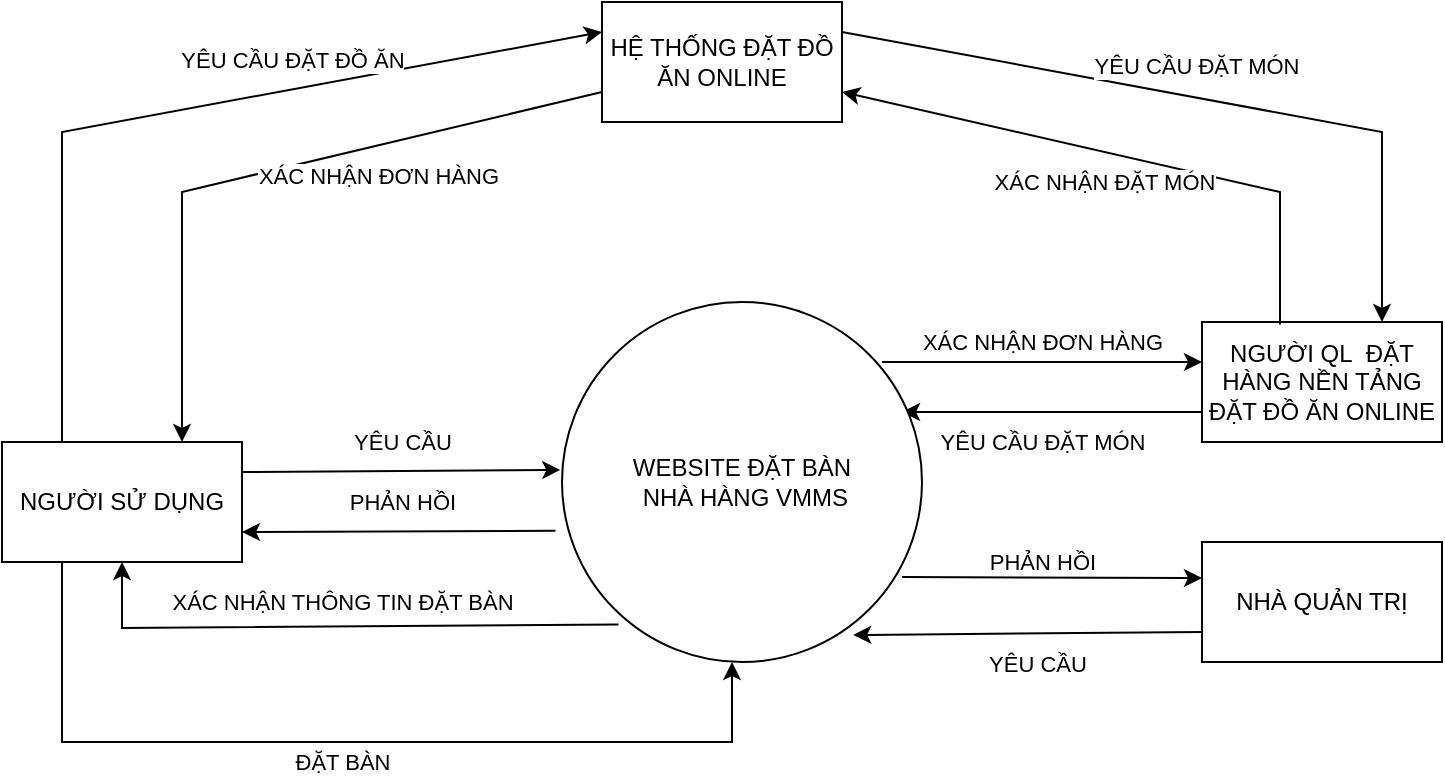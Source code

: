 <mxfile version="24.7.7" pages="12">
  <diagram id="ig49iEQAnn9yFJlCMDl3" name="context Diagram">
    <mxGraphModel dx="620" dy="931" grid="1" gridSize="10" guides="1" tooltips="1" connect="1" arrows="1" fold="1" page="1" pageScale="1" pageWidth="827" pageHeight="1169" math="0" shadow="0">
      <root>
        <mxCell id="0" />
        <mxCell id="1" parent="0" />
        <mxCell id="z6Ch50XuBMpxpcuVGFrX-2" value="NGƯỜI SỬ DỤNG" style="rounded=0;whiteSpace=wrap;html=1;" parent="1" vertex="1">
          <mxGeometry x="40" y="280" width="120" height="60" as="geometry" />
        </mxCell>
        <mxCell id="z6Ch50XuBMpxpcuVGFrX-3" value="XÁC NHẬN ĐƠN HÀNG" style="endArrow=classic;html=1;rounded=0;" parent="1" edge="1">
          <mxGeometry y="10" width="50" height="50" relative="1" as="geometry">
            <mxPoint x="480" y="240" as="sourcePoint" />
            <mxPoint x="640" y="240" as="targetPoint" />
            <mxPoint as="offset" />
          </mxGeometry>
        </mxCell>
        <mxCell id="z6Ch50XuBMpxpcuVGFrX-6" value="YÊU CẦU" style="endArrow=classic;html=1;rounded=0;exitX=1;exitY=0.25;exitDx=0;exitDy=0;entryX=-0.005;entryY=0.435;entryDx=0;entryDy=0;entryPerimeter=0;" parent="1" source="z6Ch50XuBMpxpcuVGFrX-2" edge="1">
          <mxGeometry x="0.006" y="14" width="50" height="50" relative="1" as="geometry">
            <mxPoint x="160" y="291" as="sourcePoint" />
            <mxPoint x="319.15" y="293.95" as="targetPoint" />
            <mxPoint as="offset" />
          </mxGeometry>
        </mxCell>
        <mxCell id="z6Ch50XuBMpxpcuVGFrX-8" value="PHẢN HỒI" style="endArrow=classic;html=1;rounded=0;exitX=-0.019;exitY=0.614;exitDx=0;exitDy=0;exitPerimeter=0;entryX=1;entryY=0.75;entryDx=0;entryDy=0;" parent="1" target="z6Ch50XuBMpxpcuVGFrX-2" edge="1">
          <mxGeometry x="-0.021" y="-15" width="50" height="50" relative="1" as="geometry">
            <mxPoint x="316.77" y="324.38" as="sourcePoint" />
            <mxPoint x="170" y="320" as="targetPoint" />
            <mxPoint as="offset" />
          </mxGeometry>
        </mxCell>
        <mxCell id="z6Ch50XuBMpxpcuVGFrX-9" value="NGƯỜI QL&amp;nbsp; ĐẶT HÀNG NỀN TẢNG ĐẶT ĐỒ ĂN ONLINE" style="rounded=0;whiteSpace=wrap;html=1;" parent="1" vertex="1">
          <mxGeometry x="640" y="220" width="120" height="60" as="geometry" />
        </mxCell>
        <mxCell id="z6Ch50XuBMpxpcuVGFrX-10" value="YÊU CẦU ĐẶT MÓN" style="endArrow=classic;html=1;rounded=0;exitX=0;exitY=0.75;exitDx=0;exitDy=0;" parent="1" source="z6Ch50XuBMpxpcuVGFrX-9" edge="1">
          <mxGeometry x="0.067" y="15" width="50" height="50" relative="1" as="geometry">
            <mxPoint x="560" y="320" as="sourcePoint" />
            <mxPoint x="490" y="265" as="targetPoint" />
            <mxPoint as="offset" />
          </mxGeometry>
        </mxCell>
        <mxCell id="z6Ch50XuBMpxpcuVGFrX-11" value="NHÀ QUẢN TRỊ" style="rounded=0;whiteSpace=wrap;html=1;" parent="1" vertex="1">
          <mxGeometry x="640" y="330" width="120" height="60" as="geometry" />
        </mxCell>
        <mxCell id="z6Ch50XuBMpxpcuVGFrX-12" value="PHẢN HỒI" style="endArrow=classic;html=1;rounded=0;exitX=1;exitY=0.75;exitDx=0;exitDy=0;" parent="1" edge="1">
          <mxGeometry x="-0.067" y="8" width="50" height="50" relative="1" as="geometry">
            <mxPoint x="490" y="347.5" as="sourcePoint" />
            <mxPoint x="640" y="348" as="targetPoint" />
            <mxPoint as="offset" />
          </mxGeometry>
        </mxCell>
        <mxCell id="z6Ch50XuBMpxpcuVGFrX-13" value="YÊU CẦU&amp;nbsp;" style="endArrow=classic;html=1;rounded=0;exitX=0;exitY=0.75;exitDx=0;exitDy=0;entryX=0.809;entryY=0.925;entryDx=0;entryDy=0;entryPerimeter=0;" parent="1" source="z6Ch50XuBMpxpcuVGFrX-11" target="PAt8YlubEvmGFpMav3E4-1" edge="1">
          <mxGeometry x="-0.067" y="15" width="50" height="50" relative="1" as="geometry">
            <mxPoint x="630" y="368" as="sourcePoint" />
            <mxPoint x="490" y="375" as="targetPoint" />
            <mxPoint as="offset" />
          </mxGeometry>
        </mxCell>
        <mxCell id="z6Ch50XuBMpxpcuVGFrX-14" value="ĐẶT BÀN" style="endArrow=classic;html=1;rounded=0;exitX=0.25;exitY=1;exitDx=0;exitDy=0;entryX=0.5;entryY=1;entryDx=0;entryDy=0;" parent="1" source="z6Ch50XuBMpxpcuVGFrX-2" edge="1">
          <mxGeometry x="-0.011" y="-10" width="50" height="50" relative="1" as="geometry">
            <mxPoint x="160" y="320" as="sourcePoint" />
            <mxPoint x="405" y="390" as="targetPoint" />
            <Array as="points">
              <mxPoint x="70" y="430" />
              <mxPoint x="405" y="430" />
            </Array>
            <mxPoint as="offset" />
          </mxGeometry>
        </mxCell>
        <mxCell id="z6Ch50XuBMpxpcuVGFrX-15" value="XÁC NHẬN THÔNG TIN ĐẶT BÀN" style="endArrow=classic;html=1;rounded=0;exitX=0.157;exitY=0.896;exitDx=0;exitDy=0;exitPerimeter=0;entryX=0.5;entryY=1;entryDx=0;entryDy=0;" parent="1" source="PAt8YlubEvmGFpMav3E4-1" target="z6Ch50XuBMpxpcuVGFrX-2" edge="1">
          <mxGeometry x="-0.018" y="-12" width="50" height="50" relative="1" as="geometry">
            <mxPoint x="321.53" y="373.17" as="sourcePoint" />
            <mxPoint x="140" y="350" as="targetPoint" />
            <Array as="points">
              <mxPoint x="100" y="373" />
            </Array>
            <mxPoint as="offset" />
          </mxGeometry>
        </mxCell>
        <mxCell id="PAt8YlubEvmGFpMav3E4-1" value="WEBSITE ĐẶT BÀN&lt;br&gt;&amp;nbsp;NHÀ HÀNG VMMS" style="ellipse;whiteSpace=wrap;html=1;aspect=fixed;" parent="1" vertex="1">
          <mxGeometry x="320" y="210" width="180" height="180" as="geometry" />
        </mxCell>
        <mxCell id="ELiwssUr8Izet5XUTpir-1" value="HỆ THỐNG ĐẶT ĐỒ ĂN ONLINE" style="rounded=0;whiteSpace=wrap;html=1;" parent="1" vertex="1">
          <mxGeometry x="340" y="60" width="120" height="60" as="geometry" />
        </mxCell>
        <mxCell id="ELiwssUr8Izet5XUTpir-2" value="" style="endArrow=classic;html=1;rounded=0;exitX=0.25;exitY=0;exitDx=0;exitDy=0;entryX=0;entryY=0.25;entryDx=0;entryDy=0;" parent="1" source="z6Ch50XuBMpxpcuVGFrX-2" target="ELiwssUr8Izet5XUTpir-1" edge="1">
          <mxGeometry width="50" height="50" relative="1" as="geometry">
            <mxPoint x="390" y="410" as="sourcePoint" />
            <mxPoint x="440" y="360" as="targetPoint" />
            <Array as="points">
              <mxPoint x="70" y="125" />
            </Array>
          </mxGeometry>
        </mxCell>
        <mxCell id="ELiwssUr8Izet5XUTpir-3" value="YÊU CẦU ĐẶT ĐỒ ĂN" style="edgeLabel;html=1;align=center;verticalAlign=middle;resizable=0;points=[];" parent="ELiwssUr8Izet5XUTpir-2" vertex="1" connectable="0">
          <mxGeometry x="0.269" y="2" relative="1" as="geometry">
            <mxPoint y="-13" as="offset" />
          </mxGeometry>
        </mxCell>
        <mxCell id="ELiwssUr8Izet5XUTpir-4" value="XÁC NHẬN ĐƠN HÀNG" style="endArrow=classic;html=1;rounded=0;exitX=0;exitY=0.75;exitDx=0;exitDy=0;entryX=0.75;entryY=0;entryDx=0;entryDy=0;" parent="1" source="ELiwssUr8Izet5XUTpir-1" target="z6Ch50XuBMpxpcuVGFrX-2" edge="1">
          <mxGeometry x="-0.304" y="15" width="50" height="50" relative="1" as="geometry">
            <mxPoint x="390" y="410" as="sourcePoint" />
            <mxPoint x="440" y="360" as="targetPoint" />
            <Array as="points">
              <mxPoint x="130" y="155" />
            </Array>
            <mxPoint as="offset" />
          </mxGeometry>
        </mxCell>
        <mxCell id="ELiwssUr8Izet5XUTpir-5" value="YÊU CẦU ĐẶT MÓN" style="endArrow=classic;html=1;rounded=0;exitX=1;exitY=0.25;exitDx=0;exitDy=0;entryX=0.75;entryY=0;entryDx=0;entryDy=0;" parent="1" source="ELiwssUr8Izet5XUTpir-1" target="z6Ch50XuBMpxpcuVGFrX-9" edge="1">
          <mxGeometry x="-0.042" y="15" width="50" height="50" relative="1" as="geometry">
            <mxPoint x="390" y="410" as="sourcePoint" />
            <mxPoint x="440" y="360" as="targetPoint" />
            <Array as="points">
              <mxPoint x="730" y="125" />
            </Array>
            <mxPoint as="offset" />
          </mxGeometry>
        </mxCell>
        <mxCell id="ELiwssUr8Izet5XUTpir-6" value="XÁC NHẬN ĐẶT MÓN" style="endArrow=classic;html=1;rounded=0;exitX=0.325;exitY=0.021;exitDx=0;exitDy=0;exitPerimeter=0;entryX=1;entryY=0.75;entryDx=0;entryDy=0;" parent="1" source="z6Ch50XuBMpxpcuVGFrX-9" target="ELiwssUr8Izet5XUTpir-1" edge="1">
          <mxGeometry x="0.055" y="15" width="50" height="50" relative="1" as="geometry">
            <mxPoint x="390" y="410" as="sourcePoint" />
            <mxPoint x="440" y="360" as="targetPoint" />
            <Array as="points">
              <mxPoint x="679" y="155" />
            </Array>
            <mxPoint as="offset" />
          </mxGeometry>
        </mxCell>
      </root>
    </mxGraphModel>
  </diagram>
  <diagram id="X46Wk6gGZf5E0H3RW-Wr" name="Use-case">
    <mxGraphModel dx="2117" dy="557" grid="1" gridSize="10" guides="1" tooltips="1" connect="1" arrows="1" fold="1" page="1" pageScale="1" pageWidth="827" pageHeight="1169" math="0" shadow="0">
      <root>
        <mxCell id="0" />
        <mxCell id="1" parent="0" />
        <mxCell id="I6YPNMsL_Uc6Hgk8c5Ob-1" value="người dùng" style="shape=umlActor;verticalLabelPosition=bottom;verticalAlign=top;html=1;outlineConnect=0;" parent="1" vertex="1">
          <mxGeometry x="50" y="210" width="30" height="60" as="geometry" />
        </mxCell>
        <mxCell id="I6YPNMsL_Uc6Hgk8c5Ob-6" value="đăng kí" style="ellipse;whiteSpace=wrap;html=1;" parent="1" vertex="1">
          <mxGeometry x="440" y="130" width="120" height="40" as="geometry" />
        </mxCell>
        <mxCell id="I6YPNMsL_Uc6Hgk8c5Ob-7" value="đăng nhập" style="ellipse;whiteSpace=wrap;html=1;" parent="1" vertex="1">
          <mxGeometry x="225" y="120" width="130" height="40" as="geometry" />
        </mxCell>
        <mxCell id="I6YPNMsL_Uc6Hgk8c5Ob-10" value="quản lí giỏ hàng" style="ellipse;whiteSpace=wrap;html=1;" parent="1" vertex="1">
          <mxGeometry x="225" y="190" width="120" height="40" as="geometry" />
        </mxCell>
        <mxCell id="I6YPNMsL_Uc6Hgk8c5Ob-11" value="đăng bán" style="ellipse;whiteSpace=wrap;html=1;" parent="1" vertex="1">
          <mxGeometry x="235" y="370" width="120" height="40" as="geometry" />
        </mxCell>
        <mxCell id="I6YPNMsL_Uc6Hgk8c5Ob-12" value="hủy đơn" style="ellipse;whiteSpace=wrap;html=1;" parent="1" vertex="1">
          <mxGeometry x="440" y="225" width="120" height="50" as="geometry" />
        </mxCell>
        <mxCell id="I6YPNMsL_Uc6Hgk8c5Ob-13" value="sử dụng sdt, gmail, apple" style="ellipse;whiteSpace=wrap;html=1;" parent="1" vertex="1">
          <mxGeometry x="440" y="80" width="120" height="40" as="geometry" />
        </mxCell>
        <mxCell id="I6YPNMsL_Uc6Hgk8c5Ob-15" value="thêm thông tin về hàng(giá, tt liên hệ ...)" style="ellipse;whiteSpace=wrap;html=1;" parent="1" vertex="1">
          <mxGeometry x="440" y="350" width="170" height="50" as="geometry" />
        </mxCell>
        <mxCell id="I6YPNMsL_Uc6Hgk8c5Ob-16" value="thống kê tài sản" style="ellipse;whiteSpace=wrap;html=1;" parent="1" vertex="1">
          <mxGeometry x="440" y="490" width="120" height="50" as="geometry" />
        </mxCell>
        <mxCell id="I6YPNMsL_Uc6Hgk8c5Ob-17" value="rút tiền" style="ellipse;whiteSpace=wrap;html=1;" parent="1" vertex="1">
          <mxGeometry x="440" y="430" width="120" height="50" as="geometry" />
        </mxCell>
        <mxCell id="I6YPNMsL_Uc6Hgk8c5Ob-18" value="tìm kiếm&amp;nbsp;" style="ellipse;whiteSpace=wrap;html=1;" parent="1" vertex="1">
          <mxGeometry x="225" y="245" width="120" height="50" as="geometry" />
        </mxCell>
        <mxCell id="I6YPNMsL_Uc6Hgk8c5Ob-20" value="quản lí sản phẩm&amp;nbsp;" style="ellipse;whiteSpace=wrap;html=1;" parent="1" vertex="1">
          <mxGeometry x="440" y="559.5" width="120" height="50" as="geometry" />
        </mxCell>
        <mxCell id="I6YPNMsL_Uc6Hgk8c5Ob-22" value="người bán, nhà cung cấp" style="shape=umlActor;verticalLabelPosition=bottom;verticalAlign=top;html=1;outlineConnect=0;" parent="1" vertex="1">
          <mxGeometry x="50" y="370" width="30" height="60" as="geometry" />
        </mxCell>
        <mxCell id="I6YPNMsL_Uc6Hgk8c5Ob-23" value="quản trị viên" style="shape=umlActor;verticalLabelPosition=bottom;verticalAlign=top;html=1;outlineConnect=0;" parent="1" vertex="1">
          <mxGeometry x="40" y="525" width="30" height="60" as="geometry" />
        </mxCell>
        <mxCell id="I6YPNMsL_Uc6Hgk8c5Ob-25" value="" style="endArrow=classic;html=1;rounded=0;entryX=0;entryY=0.5;entryDx=0;entryDy=0;" parent="1" source="I6YPNMsL_Uc6Hgk8c5Ob-1" target="I6YPNMsL_Uc6Hgk8c5Ob-7" edge="1">
          <mxGeometry width="50" height="50" relative="1" as="geometry">
            <mxPoint x="390" y="380" as="sourcePoint" />
            <mxPoint x="440" y="330" as="targetPoint" />
          </mxGeometry>
        </mxCell>
        <mxCell id="I6YPNMsL_Uc6Hgk8c5Ob-29" value="quản lí cửa hàng" style="ellipse;whiteSpace=wrap;html=1;" parent="1" vertex="1">
          <mxGeometry x="225" y="430" width="120" height="50" as="geometry" />
        </mxCell>
        <mxCell id="I6YPNMsL_Uc6Hgk8c5Ob-30" value="" style="endArrow=classic;html=1;rounded=0;entryX=0;entryY=0.5;entryDx=0;entryDy=0;" parent="1" source="I6YPNMsL_Uc6Hgk8c5Ob-1" target="I6YPNMsL_Uc6Hgk8c5Ob-10" edge="1">
          <mxGeometry width="50" height="50" relative="1" as="geometry">
            <mxPoint x="390" y="380" as="sourcePoint" />
            <mxPoint x="440" y="330" as="targetPoint" />
          </mxGeometry>
        </mxCell>
        <mxCell id="I6YPNMsL_Uc6Hgk8c5Ob-31" value="" style="endArrow=classic;html=1;rounded=0;entryX=0.037;entryY=0.648;entryDx=0;entryDy=0;entryPerimeter=0;" parent="1" target="I6YPNMsL_Uc6Hgk8c5Ob-18" edge="1">
          <mxGeometry width="50" height="50" relative="1" as="geometry">
            <mxPoint x="80" y="250" as="sourcePoint" />
            <mxPoint x="440" y="330" as="targetPoint" />
          </mxGeometry>
        </mxCell>
        <mxCell id="I6YPNMsL_Uc6Hgk8c5Ob-32" value="extend" style="endArrow=none;dashed=1;html=1;dashPattern=1 3;strokeWidth=2;rounded=0;exitX=0.5;exitY=0;exitDx=0;exitDy=0;exitPerimeter=0;" parent="1" source="I6YPNMsL_Uc6Hgk8c5Ob-22" edge="1">
          <mxGeometry x="-0.333" y="-25" width="50" height="50" relative="1" as="geometry">
            <mxPoint x="390" y="380" as="sourcePoint" />
            <mxPoint x="65" y="310" as="targetPoint" />
            <mxPoint as="offset" />
          </mxGeometry>
        </mxCell>
        <mxCell id="I6YPNMsL_Uc6Hgk8c5Ob-33" value="" style="triangle;whiteSpace=wrap;html=1;direction=north;" parent="1" vertex="1">
          <mxGeometry x="60" y="305" width="10" height="10" as="geometry" />
        </mxCell>
        <mxCell id="I6YPNMsL_Uc6Hgk8c5Ob-36" value="" style="endArrow=classic;html=1;rounded=0;exitX=0.5;exitY=0.5;exitDx=0;exitDy=0;exitPerimeter=0;entryX=0;entryY=0.5;entryDx=0;entryDy=0;" parent="1" source="I6YPNMsL_Uc6Hgk8c5Ob-22" target="I6YPNMsL_Uc6Hgk8c5Ob-11" edge="1">
          <mxGeometry width="50" height="50" relative="1" as="geometry">
            <mxPoint x="390" y="380" as="sourcePoint" />
            <mxPoint x="440" y="330" as="targetPoint" />
          </mxGeometry>
        </mxCell>
        <mxCell id="I6YPNMsL_Uc6Hgk8c5Ob-37" value="" style="endArrow=classic;html=1;rounded=0;entryX=0;entryY=0.5;entryDx=0;entryDy=0;" parent="1" source="I6YPNMsL_Uc6Hgk8c5Ob-22" target="I6YPNMsL_Uc6Hgk8c5Ob-29" edge="1">
          <mxGeometry width="50" height="50" relative="1" as="geometry">
            <mxPoint x="390" y="380" as="sourcePoint" />
            <mxPoint x="440" y="330" as="targetPoint" />
          </mxGeometry>
        </mxCell>
        <mxCell id="I6YPNMsL_Uc6Hgk8c5Ob-38" value="quản lí hệ thống web" style="ellipse;whiteSpace=wrap;html=1;" parent="1" vertex="1">
          <mxGeometry x="220" y="540" width="120" height="50" as="geometry" />
        </mxCell>
        <mxCell id="I6YPNMsL_Uc6Hgk8c5Ob-39" value="quản lí tài khoản&amp;nbsp;" style="ellipse;whiteSpace=wrap;html=1;" parent="1" vertex="1">
          <mxGeometry x="440" y="620" width="120" height="40" as="geometry" />
        </mxCell>
        <mxCell id="I6YPNMsL_Uc6Hgk8c5Ob-41" value="quản lí giao diện" style="ellipse;whiteSpace=wrap;html=1;" parent="1" vertex="1">
          <mxGeometry x="440" y="680" width="120" height="50" as="geometry" />
        </mxCell>
        <mxCell id="I6YPNMsL_Uc6Hgk8c5Ob-42" value="" style="endArrow=classic;html=1;rounded=0;exitX=0.5;exitY=0.5;exitDx=0;exitDy=0;exitPerimeter=0;entryX=0;entryY=0.5;entryDx=0;entryDy=0;" parent="1" source="I6YPNMsL_Uc6Hgk8c5Ob-23" target="I6YPNMsL_Uc6Hgk8c5Ob-38" edge="1">
          <mxGeometry width="50" height="50" relative="1" as="geometry">
            <mxPoint x="390" y="570" as="sourcePoint" />
            <mxPoint x="440" y="520" as="targetPoint" />
          </mxGeometry>
        </mxCell>
        <mxCell id="I6YPNMsL_Uc6Hgk8c5Ob-47" value="include" style="endArrow=none;dashed=1;html=1;dashPattern=1 3;strokeWidth=2;rounded=0;exitX=0;exitY=0.75;exitDx=0;exitDy=0;entryX=1;entryY=0.5;entryDx=0;entryDy=0;startArrow=none;" parent="1" source="I6YPNMsL_Uc6Hgk8c5Ob-64" target="I6YPNMsL_Uc6Hgk8c5Ob-7" edge="1">
          <mxGeometry x="0.305" y="-12" width="50" height="50" relative="1" as="geometry">
            <mxPoint x="85" y="390" as="sourcePoint" />
            <mxPoint x="85" y="330" as="targetPoint" />
            <mxPoint as="offset" />
          </mxGeometry>
        </mxCell>
        <mxCell id="I6YPNMsL_Uc6Hgk8c5Ob-50" value="include" style="endArrow=none;dashed=1;html=1;dashPattern=1 3;strokeWidth=2;rounded=0;entryX=0;entryY=0;entryDx=0;entryDy=0;startArrow=none;" parent="1" source="I6YPNMsL_Uc6Hgk8c5Ob-76" target="I6YPNMsL_Uc6Hgk8c5Ob-20" edge="1">
          <mxGeometry x="-1" y="73" width="50" height="50" relative="1" as="geometry">
            <mxPoint x="330" y="510" as="sourcePoint" />
            <mxPoint x="115" y="360" as="targetPoint" />
            <mxPoint x="-82" y="47" as="offset" />
          </mxGeometry>
        </mxCell>
        <mxCell id="I6YPNMsL_Uc6Hgk8c5Ob-51" value="include" style="endArrow=none;dashed=1;html=1;dashPattern=1 3;strokeWidth=2;rounded=0;entryX=0.952;entryY=0.796;entryDx=0;entryDy=0;entryPerimeter=0;exitX=0;exitY=0.25;exitDx=0;exitDy=0;" parent="1" source="I6YPNMsL_Uc6Hgk8c5Ob-57" target="I6YPNMsL_Uc6Hgk8c5Ob-29" edge="1">
          <mxGeometry x="-0.165" y="18" width="50" height="50" relative="1" as="geometry">
            <mxPoint x="420" y="500" as="sourcePoint" />
            <mxPoint x="125" y="370" as="targetPoint" />
            <mxPoint as="offset" />
          </mxGeometry>
        </mxCell>
        <mxCell id="I6YPNMsL_Uc6Hgk8c5Ob-52" value="include" style="endArrow=none;dashed=1;html=1;dashPattern=1 3;strokeWidth=2;rounded=0;exitX=0.018;exitY=0.652;exitDx=0;exitDy=0;exitPerimeter=0;entryX=1;entryY=0.5;entryDx=0;entryDy=0;startArrow=none;" parent="1" source="I6YPNMsL_Uc6Hgk8c5Ob-58" target="I6YPNMsL_Uc6Hgk8c5Ob-29" edge="1">
          <mxGeometry x="0.035" y="-16" width="50" height="50" relative="1" as="geometry">
            <mxPoint x="135" y="440" as="sourcePoint" />
            <mxPoint x="135" y="380" as="targetPoint" />
            <mxPoint as="offset" />
          </mxGeometry>
        </mxCell>
        <mxCell id="I6YPNMsL_Uc6Hgk8c5Ob-53" value="include" style="endArrow=none;dashed=1;html=1;dashPattern=1 3;strokeWidth=2;rounded=0;entryX=1;entryY=0;entryDx=0;entryDy=0;startArrow=none;" parent="1" target="I6YPNMsL_Uc6Hgk8c5Ob-11" edge="1">
          <mxGeometry x="-0.223" y="-15" width="50" height="50" relative="1" as="geometry">
            <mxPoint x="430" y="376" as="sourcePoint" />
            <mxPoint x="360" y="365" as="targetPoint" />
            <mxPoint as="offset" />
          </mxGeometry>
        </mxCell>
        <mxCell id="I6YPNMsL_Uc6Hgk8c5Ob-56" value="include" style="endArrow=none;dashed=1;html=1;dashPattern=1 3;strokeWidth=2;rounded=0;exitX=0;exitY=0.5;exitDx=0;exitDy=0;entryX=1.031;entryY=0.64;entryDx=0;entryDy=0;entryPerimeter=0;startArrow=none;" parent="1" source="I6YPNMsL_Uc6Hgk8c5Ob-78" target="I6YPNMsL_Uc6Hgk8c5Ob-38" edge="1">
          <mxGeometry x="-0.154" y="18" width="50" height="50" relative="1" as="geometry">
            <mxPoint x="175" y="480" as="sourcePoint" />
            <mxPoint x="175" y="420" as="targetPoint" />
            <mxPoint as="offset" />
          </mxGeometry>
        </mxCell>
        <mxCell id="I6YPNMsL_Uc6Hgk8c5Ob-57" value="" style="triangle;whiteSpace=wrap;html=1;direction=east;" parent="1" vertex="1">
          <mxGeometry x="430" y="510" width="10" height="10" as="geometry" />
        </mxCell>
        <mxCell id="I6YPNMsL_Uc6Hgk8c5Ob-64" value="" style="triangle;whiteSpace=wrap;html=1;direction=east;" parent="1" vertex="1">
          <mxGeometry x="430" y="95" width="10" height="10" as="geometry" />
        </mxCell>
        <mxCell id="I6YPNMsL_Uc6Hgk8c5Ob-68" value="" style="endArrow=none;dashed=1;html=1;dashPattern=1 3;strokeWidth=2;rounded=0;" parent="1" edge="1">
          <mxGeometry x="-0.333" width="50" height="50" relative="1" as="geometry">
            <mxPoint x="440" y="180" as="sourcePoint" />
            <mxPoint x="440" y="180" as="targetPoint" />
            <mxPoint as="offset" />
          </mxGeometry>
        </mxCell>
        <mxCell id="I6YPNMsL_Uc6Hgk8c5Ob-61" value="" style="triangle;whiteSpace=wrap;html=1;direction=east;" parent="1" vertex="1">
          <mxGeometry x="430" y="245" width="10" height="10" as="geometry" />
        </mxCell>
        <mxCell id="I6YPNMsL_Uc6Hgk8c5Ob-69" value="" style="endArrow=none;dashed=1;html=1;dashPattern=1 3;strokeWidth=2;rounded=0;exitX=1;exitY=0.5;exitDx=0;exitDy=0;" parent="1" source="I6YPNMsL_Uc6Hgk8c5Ob-10" edge="1">
          <mxGeometry x="-0.333" width="50" height="50" relative="1" as="geometry">
            <mxPoint x="345" y="300" as="sourcePoint" />
            <mxPoint x="430" y="250" as="targetPoint" />
            <mxPoint as="offset" />
          </mxGeometry>
        </mxCell>
        <mxCell id="I6YPNMsL_Uc6Hgk8c5Ob-59" value="" style="triangle;whiteSpace=wrap;html=1;direction=east;" parent="1" vertex="1">
          <mxGeometry x="430" y="370" width="10" height="10" as="geometry" />
        </mxCell>
        <mxCell id="I6YPNMsL_Uc6Hgk8c5Ob-74" value="" style="endArrow=none;dashed=1;html=1;dashPattern=1 3;strokeWidth=2;rounded=0;exitX=0.065;exitY=0.72;exitDx=0;exitDy=0;exitPerimeter=0;entryX=1;entryY=0;entryDx=0;entryDy=0;" parent="1" source="I6YPNMsL_Uc6Hgk8c5Ob-15" target="I6YPNMsL_Uc6Hgk8c5Ob-59" edge="1">
          <mxGeometry x="-0.333" width="50" height="50" relative="1" as="geometry">
            <mxPoint x="451.05" y="411" as="sourcePoint" />
            <mxPoint x="327.426" y="435.858" as="targetPoint" />
            <mxPoint as="offset" />
          </mxGeometry>
        </mxCell>
        <mxCell id="I6YPNMsL_Uc6Hgk8c5Ob-58" value="" style="triangle;whiteSpace=wrap;html=1;direction=east;" parent="1" vertex="1">
          <mxGeometry x="430" y="450" width="10" height="10" as="geometry" />
        </mxCell>
        <mxCell id="I6YPNMsL_Uc6Hgk8c5Ob-75" value="" style="endArrow=none;dashed=1;html=1;dashPattern=1 3;strokeWidth=2;rounded=0;exitX=0.018;exitY=0.652;exitDx=0;exitDy=0;exitPerimeter=0;entryX=1;entryY=0.5;entryDx=0;entryDy=0;" parent="1" source="I6YPNMsL_Uc6Hgk8c5Ob-17" target="I6YPNMsL_Uc6Hgk8c5Ob-58" edge="1">
          <mxGeometry x="-0.333" width="50" height="50" relative="1" as="geometry">
            <mxPoint x="442.16" y="472.6" as="sourcePoint" />
            <mxPoint x="340" y="505" as="targetPoint" />
            <mxPoint as="offset" />
          </mxGeometry>
        </mxCell>
        <mxCell id="I6YPNMsL_Uc6Hgk8c5Ob-76" value="" style="triangle;whiteSpace=wrap;html=1;direction=east;" parent="1" vertex="1">
          <mxGeometry x="440" y="560" width="10" height="10" as="geometry" />
        </mxCell>
        <mxCell id="I6YPNMsL_Uc6Hgk8c5Ob-77" value="" style="endArrow=none;dashed=1;html=1;dashPattern=1 3;strokeWidth=2;rounded=0;entryX=0;entryY=0;entryDx=0;entryDy=0;exitX=0.611;exitY=0.991;exitDx=0;exitDy=0;exitPerimeter=0;" parent="1" source="I6YPNMsL_Uc6Hgk8c5Ob-29" target="I6YPNMsL_Uc6Hgk8c5Ob-76" edge="1">
          <mxGeometry x="-0.333" width="50" height="50" relative="1" as="geometry">
            <mxPoint x="330" y="510" as="sourcePoint" />
            <mxPoint x="457.574" y="566.822" as="targetPoint" />
            <mxPoint as="offset" />
          </mxGeometry>
        </mxCell>
        <mxCell id="I6YPNMsL_Uc6Hgk8c5Ob-78" value="" style="triangle;whiteSpace=wrap;html=1;direction=east;" parent="1" vertex="1">
          <mxGeometry x="440" y="620" width="10" height="10" as="geometry" />
        </mxCell>
        <mxCell id="xR3uNRK9FIzqlTg4rMxt-1" value="extend" style="endArrow=none;dashed=1;html=1;dashPattern=1 3;strokeWidth=2;rounded=0;exitX=0;exitY=0.5;exitDx=0;exitDy=0;entryX=0.943;entryY=0.75;entryDx=0;entryDy=0;startArrow=none;entryPerimeter=0;" parent="1" source="I6YPNMsL_Uc6Hgk8c5Ob-63" target="I6YPNMsL_Uc6Hgk8c5Ob-7" edge="1">
          <mxGeometry x="0.103" y="16" width="50" height="50" relative="1" as="geometry">
            <mxPoint x="460" y="130" as="sourcePoint" />
            <mxPoint x="370" y="140" as="targetPoint" />
            <mxPoint x="1" as="offset" />
          </mxGeometry>
        </mxCell>
        <mxCell id="I6YPNMsL_Uc6Hgk8c5Ob-63" value="" style="triangle;whiteSpace=wrap;html=1;direction=east;" parent="1" vertex="1">
          <mxGeometry x="430" y="145" width="10" height="10" as="geometry" />
        </mxCell>
        <mxCell id="xR3uNRK9FIzqlTg4rMxt-2" value="" style="endArrow=none;dashed=1;html=1;dashPattern=1 3;strokeWidth=2;rounded=0;exitX=0;exitY=0.5;exitDx=0;exitDy=0;entryX=0.943;entryY=0.75;entryDx=0;entryDy=0;startArrow=none;entryPerimeter=0;" parent="1" source="I6YPNMsL_Uc6Hgk8c5Ob-6" target="I6YPNMsL_Uc6Hgk8c5Ob-63" edge="1">
          <mxGeometry x="0.103" y="16" width="50" height="50" relative="1" as="geometry">
            <mxPoint x="440" y="150" as="sourcePoint" />
            <mxPoint x="352.59" y="140" as="targetPoint" />
            <mxPoint x="1" as="offset" />
          </mxGeometry>
        </mxCell>
        <mxCell id="xR3uNRK9FIzqlTg4rMxt-9" value="include" style="endArrow=none;dashed=1;html=1;dashPattern=1 3;strokeWidth=2;rounded=0;entryX=1.031;entryY=0.64;entryDx=0;entryDy=0;entryPerimeter=0;startArrow=none;exitX=0;exitY=0.5;exitDx=0;exitDy=0;" parent="1" source="xR3uNRK9FIzqlTg4rMxt-10" edge="1">
          <mxGeometry x="-0.154" y="18" width="50" height="50" relative="1" as="geometry">
            <mxPoint x="420" y="680" as="sourcePoint" />
            <mxPoint x="280" y="590" as="targetPoint" />
            <mxPoint as="offset" />
          </mxGeometry>
        </mxCell>
        <mxCell id="xR3uNRK9FIzqlTg4rMxt-10" value="" style="triangle;whiteSpace=wrap;html=1;direction=east;" parent="1" vertex="1">
          <mxGeometry x="430" y="690" width="10" height="10" as="geometry" />
        </mxCell>
      </root>
    </mxGraphModel>
  </diagram>
  <diagram id="N4KVGSU_vKVmR2K4NbSI" name="sơ đồ phân rã chức năng">
    <mxGraphModel dx="1290" dy="557" grid="1" gridSize="10" guides="1" tooltips="1" connect="1" arrows="1" fold="1" page="1" pageScale="1" pageWidth="1169" pageHeight="1654" math="0" shadow="0">
      <root>
        <mxCell id="0" />
        <mxCell id="1" parent="0" />
        <mxCell id="PbFogmXCe2WLnAJclAFN-1" value="WEBISTE ĐẶT BÀN NHÀ HÀNG VMMS" style="rounded=0;whiteSpace=wrap;html=1;" parent="1" vertex="1">
          <mxGeometry x="410" width="200" height="60" as="geometry" />
        </mxCell>
        <mxCell id="PbFogmXCe2WLnAJclAFN-2" value="" style="endArrow=none;html=1;rounded=0;entryX=0.5;entryY=1;entryDx=0;entryDy=0;" parent="1" target="PbFogmXCe2WLnAJclAFN-1" edge="1">
          <mxGeometry width="50" height="50" relative="1" as="geometry">
            <mxPoint x="510" y="120" as="sourcePoint" />
            <mxPoint x="440" y="310" as="targetPoint" />
          </mxGeometry>
        </mxCell>
        <mxCell id="PbFogmXCe2WLnAJclAFN-3" value="" style="endArrow=none;html=1;rounded=0;" parent="1" edge="1">
          <mxGeometry width="50" height="50" relative="1" as="geometry">
            <mxPoint x="230" y="120" as="sourcePoint" />
            <mxPoint x="830" y="120" as="targetPoint" />
          </mxGeometry>
        </mxCell>
        <mxCell id="PbFogmXCe2WLnAJclAFN-4" value="" style="endArrow=none;html=1;rounded=0;" parent="1" edge="1">
          <mxGeometry width="50" height="50" relative="1" as="geometry">
            <mxPoint x="230" y="160" as="sourcePoint" />
            <mxPoint x="230" y="120" as="targetPoint" />
          </mxGeometry>
        </mxCell>
        <mxCell id="PbFogmXCe2WLnAJclAFN-6" value="ĐĂNG NHẬP" style="rounded=0;whiteSpace=wrap;html=1;" parent="1" vertex="1">
          <mxGeometry x="170" y="160" width="120" height="40" as="geometry" />
        </mxCell>
        <mxCell id="PbFogmXCe2WLnAJclAFN-9" value="TÌM KIẾM" style="rounded=0;whiteSpace=wrap;html=1;" parent="1" vertex="1">
          <mxGeometry x="320" y="160" width="120" height="40" as="geometry" />
        </mxCell>
        <mxCell id="PbFogmXCe2WLnAJclAFN-10" value="" style="endArrow=none;html=1;rounded=0;" parent="1" edge="1">
          <mxGeometry width="50" height="50" relative="1" as="geometry">
            <mxPoint x="379.5" y="160" as="sourcePoint" />
            <mxPoint x="379.5" y="120" as="targetPoint" />
          </mxGeometry>
        </mxCell>
        <mxCell id="PbFogmXCe2WLnAJclAFN-11" value="" style="endArrow=none;html=1;rounded=0;" parent="1" edge="1">
          <mxGeometry width="50" height="50" relative="1" as="geometry">
            <mxPoint x="529.5" y="160" as="sourcePoint" />
            <mxPoint x="529.5" y="120" as="targetPoint" />
          </mxGeometry>
        </mxCell>
        <mxCell id="PbFogmXCe2WLnAJclAFN-12" value="ĐÁNH GIÁ" style="rounded=0;whiteSpace=wrap;html=1;" parent="1" vertex="1">
          <mxGeometry x="470" y="160" width="120" height="40" as="geometry" />
        </mxCell>
        <mxCell id="PbFogmXCe2WLnAJclAFN-13" value="ĐẶT BÀN" style="rounded=0;whiteSpace=wrap;html=1;" parent="1" vertex="1">
          <mxGeometry x="620" y="160" width="120" height="40" as="geometry" />
        </mxCell>
        <mxCell id="PbFogmXCe2WLnAJclAFN-17" value="" style="endArrow=none;html=1;rounded=0;" parent="1" edge="1">
          <mxGeometry width="50" height="50" relative="1" as="geometry">
            <mxPoint x="679.5" y="160" as="sourcePoint" />
            <mxPoint x="679.5" y="120" as="targetPoint" />
          </mxGeometry>
        </mxCell>
        <mxCell id="PbFogmXCe2WLnAJclAFN-18" value="QUẢN LÍ HỆ THỐNG" style="rounded=0;whiteSpace=wrap;html=1;" parent="1" vertex="1">
          <mxGeometry x="770" y="160" width="120" height="40" as="geometry" />
        </mxCell>
        <mxCell id="PbFogmXCe2WLnAJclAFN-19" value="" style="endArrow=none;html=1;rounded=0;exitX=0.5;exitY=0;exitDx=0;exitDy=0;" parent="1" source="PbFogmXCe2WLnAJclAFN-18" edge="1">
          <mxGeometry width="50" height="50" relative="1" as="geometry">
            <mxPoint x="869.5" y="160" as="sourcePoint" />
            <mxPoint x="830" y="120" as="targetPoint" />
          </mxGeometry>
        </mxCell>
        <mxCell id="PbFogmXCe2WLnAJclAFN-20" value="" style="endArrow=none;html=1;rounded=0;entryX=0.5;entryY=1;entryDx=0;entryDy=0;" parent="1" target="PbFogmXCe2WLnAJclAFN-6" edge="1">
          <mxGeometry width="50" height="50" relative="1" as="geometry">
            <mxPoint x="230" y="440" as="sourcePoint" />
            <mxPoint x="580" y="300" as="targetPoint" />
          </mxGeometry>
        </mxCell>
        <mxCell id="PbFogmXCe2WLnAJclAFN-21" value="" style="endArrow=none;html=1;rounded=0;" parent="1" edge="1">
          <mxGeometry width="50" height="50" relative="1" as="geometry">
            <mxPoint x="230" y="260" as="sourcePoint" />
            <mxPoint x="250" y="260" as="targetPoint" />
          </mxGeometry>
        </mxCell>
        <mxCell id="PbFogmXCe2WLnAJclAFN-22" value="cập nhật thông tin" style="rounded=0;whiteSpace=wrap;html=1;" parent="1" vertex="1">
          <mxGeometry x="250" y="240" width="90" height="40" as="geometry" />
        </mxCell>
        <mxCell id="PbFogmXCe2WLnAJclAFN-23" value="" style="endArrow=none;html=1;rounded=0;" parent="1" edge="1">
          <mxGeometry width="50" height="50" relative="1" as="geometry">
            <mxPoint x="230" y="320" as="sourcePoint" />
            <mxPoint x="250" y="320" as="targetPoint" />
          </mxGeometry>
        </mxCell>
        <mxCell id="PbFogmXCe2WLnAJclAFN-24" value="" style="endArrow=none;html=1;rounded=0;" parent="1" edge="1">
          <mxGeometry width="50" height="50" relative="1" as="geometry">
            <mxPoint x="250" y="280" as="sourcePoint" />
            <mxPoint x="270" y="280" as="targetPoint" />
          </mxGeometry>
        </mxCell>
        <mxCell id="PbFogmXCe2WLnAJclAFN-25" value="" style="endArrow=none;html=1;rounded=0;" parent="1" edge="1">
          <mxGeometry width="50" height="50" relative="1" as="geometry">
            <mxPoint x="230" y="380" as="sourcePoint" />
            <mxPoint x="250" y="380" as="targetPoint" />
          </mxGeometry>
        </mxCell>
        <mxCell id="PbFogmXCe2WLnAJclAFN-28" value="nhận voucher giảm giá&amp;nbsp;" style="rounded=0;whiteSpace=wrap;html=1;" parent="1" vertex="1">
          <mxGeometry x="250" y="300" width="90" height="40" as="geometry" />
        </mxCell>
        <mxCell id="PbFogmXCe2WLnAJclAFN-29" value="đăng kí TK" style="rounded=0;whiteSpace=wrap;html=1;" parent="1" vertex="1">
          <mxGeometry x="250" y="360" width="90" height="40" as="geometry" />
        </mxCell>
        <mxCell id="PbFogmXCe2WLnAJclAFN-41" value="" style="endArrow=none;html=1;rounded=0;entryX=0.5;entryY=1;entryDx=0;entryDy=0;" parent="1" edge="1">
          <mxGeometry width="50" height="50" relative="1" as="geometry">
            <mxPoint x="380" y="320" as="sourcePoint" />
            <mxPoint x="379.5" y="200" as="targetPoint" />
          </mxGeometry>
        </mxCell>
        <mxCell id="PbFogmXCe2WLnAJclAFN-42" value="" style="endArrow=none;html=1;rounded=0;" parent="1" edge="1">
          <mxGeometry width="50" height="50" relative="1" as="geometry">
            <mxPoint x="380" y="259.5" as="sourcePoint" />
            <mxPoint x="400" y="259.5" as="targetPoint" />
          </mxGeometry>
        </mxCell>
        <mxCell id="PbFogmXCe2WLnAJclAFN-44" value="" style="endArrow=none;html=1;rounded=0;" parent="1" edge="1">
          <mxGeometry width="50" height="50" relative="1" as="geometry">
            <mxPoint x="380" y="319.5" as="sourcePoint" />
            <mxPoint x="400" y="319.5" as="targetPoint" />
          </mxGeometry>
        </mxCell>
        <mxCell id="PbFogmXCe2WLnAJclAFN-45" value="" style="endArrow=none;html=1;rounded=0;" parent="1" edge="1">
          <mxGeometry width="50" height="50" relative="1" as="geometry">
            <mxPoint x="530" y="259.5" as="sourcePoint" />
            <mxPoint x="550" y="259.5" as="targetPoint" />
          </mxGeometry>
        </mxCell>
        <mxCell id="PbFogmXCe2WLnAJclAFN-46" value="" style="endArrow=none;html=1;rounded=0;" parent="1" edge="1">
          <mxGeometry width="50" height="50" relative="1" as="geometry">
            <mxPoint x="530" y="320" as="sourcePoint" />
            <mxPoint x="550" y="320" as="targetPoint" />
          </mxGeometry>
        </mxCell>
        <mxCell id="PbFogmXCe2WLnAJclAFN-48" value="" style="endArrow=none;html=1;rounded=0;" parent="1" edge="1">
          <mxGeometry width="50" height="50" relative="1" as="geometry">
            <mxPoint x="680" y="259.5" as="sourcePoint" />
            <mxPoint x="700" y="259.5" as="targetPoint" />
          </mxGeometry>
        </mxCell>
        <mxCell id="PbFogmXCe2WLnAJclAFN-49" value="" style="endArrow=none;html=1;rounded=0;" parent="1" edge="1">
          <mxGeometry width="50" height="50" relative="1" as="geometry">
            <mxPoint x="680" y="319.5" as="sourcePoint" />
            <mxPoint x="700" y="319.5" as="targetPoint" />
          </mxGeometry>
        </mxCell>
        <mxCell id="PbFogmXCe2WLnAJclAFN-50" value="" style="endArrow=none;html=1;rounded=0;" parent="1" edge="1">
          <mxGeometry width="50" height="50" relative="1" as="geometry">
            <mxPoint x="680" y="379.5" as="sourcePoint" />
            <mxPoint x="700" y="379.5" as="targetPoint" />
          </mxGeometry>
        </mxCell>
        <mxCell id="PbFogmXCe2WLnAJclAFN-52" value="" style="endArrow=none;html=1;rounded=0;" parent="1" edge="1">
          <mxGeometry width="50" height="50" relative="1" as="geometry">
            <mxPoint x="830.5" y="319.5" as="sourcePoint" />
            <mxPoint x="850.5" y="319.5" as="targetPoint" />
          </mxGeometry>
        </mxCell>
        <mxCell id="PbFogmXCe2WLnAJclAFN-53" value="" style="endArrow=none;html=1;rounded=0;" parent="1" edge="1">
          <mxGeometry width="50" height="50" relative="1" as="geometry">
            <mxPoint x="830.5" y="259.5" as="sourcePoint" />
            <mxPoint x="850.5" y="259.5" as="targetPoint" />
          </mxGeometry>
        </mxCell>
        <mxCell id="PbFogmXCe2WLnAJclAFN-54" value="" style="endArrow=none;html=1;rounded=0;entryX=0.5;entryY=1;entryDx=0;entryDy=0;" parent="1" edge="1">
          <mxGeometry width="50" height="50" relative="1" as="geometry">
            <mxPoint x="830" y="510" as="sourcePoint" />
            <mxPoint x="829.5" y="200" as="targetPoint" />
          </mxGeometry>
        </mxCell>
        <mxCell id="PbFogmXCe2WLnAJclAFN-55" value="" style="endArrow=none;html=1;rounded=0;entryX=0.5;entryY=1;entryDx=0;entryDy=0;" parent="1" edge="1">
          <mxGeometry width="50" height="50" relative="1" as="geometry">
            <mxPoint x="680" y="380" as="sourcePoint" />
            <mxPoint x="679.5" y="200" as="targetPoint" />
          </mxGeometry>
        </mxCell>
        <mxCell id="PbFogmXCe2WLnAJclAFN-56" value="" style="endArrow=none;html=1;rounded=0;entryX=0.5;entryY=1;entryDx=0;entryDy=0;" parent="1" edge="1">
          <mxGeometry width="50" height="50" relative="1" as="geometry">
            <mxPoint x="530" y="320" as="sourcePoint" />
            <mxPoint x="529.5" y="200" as="targetPoint" />
          </mxGeometry>
        </mxCell>
        <mxCell id="PbFogmXCe2WLnAJclAFN-58" value="tìm kiếm theo từ khoá" style="rounded=0;whiteSpace=wrap;html=1;" parent="1" vertex="1">
          <mxGeometry x="400" y="300" width="90" height="40" as="geometry" />
        </mxCell>
        <mxCell id="PbFogmXCe2WLnAJclAFN-59" value="tìm kiếm tên món ăn" style="rounded=0;whiteSpace=wrap;html=1;" parent="1" vertex="1">
          <mxGeometry x="400" y="240" width="90" height="40" as="geometry" />
        </mxCell>
        <mxCell id="PbFogmXCe2WLnAJclAFN-60" value="đánh giá nhà hàng" style="rounded=0;whiteSpace=wrap;html=1;" parent="1" vertex="1">
          <mxGeometry x="550" y="300" width="90" height="40" as="geometry" />
        </mxCell>
        <mxCell id="PbFogmXCe2WLnAJclAFN-62" value="đánh giá về món ăn" style="rounded=0;whiteSpace=wrap;html=1;" parent="1" vertex="1">
          <mxGeometry x="550" y="240" width="90" height="40" as="geometry" />
        </mxCell>
        <mxCell id="PbFogmXCe2WLnAJclAFN-63" value="quản lí tài khoản" style="rounded=0;whiteSpace=wrap;html=1;" parent="1" vertex="1">
          <mxGeometry x="850.5" y="240" width="90" height="40" as="geometry" />
        </mxCell>
        <mxCell id="PbFogmXCe2WLnAJclAFN-65" value="xem thông tin đặt bàn" style="rounded=0;whiteSpace=wrap;html=1;" parent="1" vertex="1">
          <mxGeometry x="700" y="360" width="90" height="40" as="geometry" />
        </mxCell>
        <mxCell id="PbFogmXCe2WLnAJclAFN-66" value="hủy đặt bàn" style="rounded=0;whiteSpace=wrap;html=1;" parent="1" vertex="1">
          <mxGeometry x="700" y="300" width="90" height="40" as="geometry" />
        </mxCell>
        <mxCell id="PbFogmXCe2WLnAJclAFN-67" value="sửa thông tin đặt bàn" style="rounded=0;whiteSpace=wrap;html=1;" parent="1" vertex="1">
          <mxGeometry x="700" y="240" width="90" height="40" as="geometry" />
        </mxCell>
        <mxCell id="PbFogmXCe2WLnAJclAFN-68" value="quản lí giao diện website" style="rounded=0;whiteSpace=wrap;html=1;" parent="1" vertex="1">
          <mxGeometry x="850.5" y="300" width="90" height="40" as="geometry" />
        </mxCell>
        <mxCell id="bwWEtxXr1xZxLAcO2oss-4" value="quản lí đặt bàn" style="rounded=0;whiteSpace=wrap;html=1;" parent="1" vertex="1">
          <mxGeometry x="850.5" y="360" width="90" height="40" as="geometry" />
        </mxCell>
        <mxCell id="bwWEtxXr1xZxLAcO2oss-8" value="yêu cầu tư vấn thực đơn" style="rounded=0;whiteSpace=wrap;html=1;" parent="1" vertex="1">
          <mxGeometry x="250" y="420" width="90" height="40" as="geometry" />
        </mxCell>
        <mxCell id="bwWEtxXr1xZxLAcO2oss-15" value="" style="endArrow=none;html=1;rounded=0;entryX=0;entryY=0.5;entryDx=0;entryDy=0;" parent="1" target="bwWEtxXr1xZxLAcO2oss-8" edge="1">
          <mxGeometry width="50" height="50" relative="1" as="geometry">
            <mxPoint x="230" y="440" as="sourcePoint" />
            <mxPoint x="260" y="450" as="targetPoint" />
          </mxGeometry>
        </mxCell>
        <mxCell id="bwWEtxXr1xZxLAcO2oss-18" value="" style="endArrow=none;html=1;rounded=0;entryX=0;entryY=0.5;entryDx=0;entryDy=0;" parent="1" edge="1">
          <mxGeometry width="50" height="50" relative="1" as="geometry">
            <mxPoint x="830.5" y="440" as="sourcePoint" />
            <mxPoint x="850.5" y="440" as="targetPoint" />
          </mxGeometry>
        </mxCell>
        <mxCell id="bwWEtxXr1xZxLAcO2oss-19" value="" style="endArrow=none;html=1;rounded=0;entryX=0;entryY=0.5;entryDx=0;entryDy=0;" parent="1" target="bwWEtxXr1xZxLAcO2oss-4" edge="1">
          <mxGeometry width="50" height="50" relative="1" as="geometry">
            <mxPoint x="830.5" y="380" as="sourcePoint" />
            <mxPoint x="870.5" y="279.5" as="targetPoint" />
          </mxGeometry>
        </mxCell>
        <mxCell id="TxuRzomMk7jfyYUzzKG3-1" value="quản lí đánh giá" style="rounded=0;whiteSpace=wrap;html=1;" parent="1" vertex="1">
          <mxGeometry x="850.5" y="420" width="90" height="40" as="geometry" />
        </mxCell>
        <mxCell id="TxuRzomMk7jfyYUzzKG3-2" value="quản lí vourcher" style="rounded=0;whiteSpace=wrap;html=1;" parent="1" vertex="1">
          <mxGeometry x="850.5" y="480" width="90" height="40" as="geometry" />
        </mxCell>
        <mxCell id="TxuRzomMk7jfyYUzzKG3-3" value="" style="endArrow=none;html=1;rounded=0;entryX=0;entryY=0.5;entryDx=0;entryDy=0;" parent="1" edge="1">
          <mxGeometry width="50" height="50" relative="1" as="geometry">
            <mxPoint x="830.5" y="503" as="sourcePoint" />
            <mxPoint x="851" y="503" as="targetPoint" />
          </mxGeometry>
        </mxCell>
      </root>
    </mxGraphModel>
  </diagram>
  <diagram id="uDZyFwPzDo1QpG_1RDig" name="sơ đồ ngữ cảnh mức 1">
    <mxGraphModel dx="1290" dy="1726" grid="1" gridSize="10" guides="1" tooltips="1" connect="1" arrows="1" fold="1" page="1" pageScale="1" pageWidth="1654" pageHeight="1169" math="0" shadow="0">
      <root>
        <mxCell id="0" />
        <mxCell id="1" parent="0" />
        <mxCell id="3Pho5gij0OoNzEqd2GLX-18" value="yêu cầu &lt;br&gt;đánh giá, &lt;br&gt;góp ý" style="edgeStyle=orthogonalEdgeStyle;rounded=0;orthogonalLoop=1;jettySize=auto;html=1;exitX=0.1;exitY=0.994;exitDx=0;exitDy=0;entryX=0;entryY=0;entryDx=0;entryDy=0;exitPerimeter=0;" parent="1" source="3Pho5gij0OoNzEqd2GLX-2" target="3Pho5gij0OoNzEqd2GLX-13" edge="1">
          <mxGeometry x="-0.175" y="-32" relative="1" as="geometry">
            <mxPoint x="-12" y="-2" as="offset" />
          </mxGeometry>
        </mxCell>
        <mxCell id="rTmEhcAoe_A5cR6AJQP1-7" value="đặt bàn" style="edgeStyle=orthogonalEdgeStyle;rounded=0;orthogonalLoop=1;jettySize=auto;html=1;exitX=0.5;exitY=1;exitDx=0;exitDy=0;entryX=0.244;entryY=0.047;entryDx=0;entryDy=0;entryPerimeter=0;" parent="1" source="3Pho5gij0OoNzEqd2GLX-1" target="3Pho5gij0OoNzEqd2GLX-14" edge="1">
          <mxGeometry x="0.091" y="-32" relative="1" as="geometry">
            <mxPoint x="635" y="380" as="targetPoint" />
            <mxPoint as="offset" />
          </mxGeometry>
        </mxCell>
        <mxCell id="3Pho5gij0OoNzEqd2GLX-1" value="1. ĐĂNG NHẬP" style="ellipse;whiteSpace=wrap;html=1;aspect=fixed;" parent="1" vertex="1">
          <mxGeometry x="590" y="200" width="90" height="90" as="geometry" />
        </mxCell>
        <mxCell id="3Pho5gij0OoNzEqd2GLX-3" value="yêu cầu đăng nhập" style="edgeStyle=orthogonalEdgeStyle;rounded=0;orthogonalLoop=1;jettySize=auto;html=1;exitX=1;exitY=0.5;exitDx=0;exitDy=0;entryX=0;entryY=0;entryDx=0;entryDy=0;" parent="1" source="3Pho5gij0OoNzEqd2GLX-2" target="3Pho5gij0OoNzEqd2GLX-1" edge="1">
          <mxGeometry x="-0.162" y="15" relative="1" as="geometry">
            <mxPoint as="offset" />
          </mxGeometry>
        </mxCell>
        <mxCell id="3Pho5gij0OoNzEqd2GLX-2" value="NGƯỜI DÙNG" style="rounded=0;whiteSpace=wrap;html=1;" parent="1" vertex="1">
          <mxGeometry x="180" y="120" width="120" height="60" as="geometry" />
        </mxCell>
        <mxCell id="3Pho5gij0OoNzEqd2GLX-29" value="yêu cầu đăng nhập" style="edgeStyle=orthogonalEdgeStyle;rounded=0;orthogonalLoop=1;jettySize=auto;html=1;exitX=0;exitY=0.25;exitDx=0;exitDy=0;entryX=1;entryY=0.5;entryDx=0;entryDy=0;" parent="1" source="3Pho5gij0OoNzEqd2GLX-8" target="3Pho5gij0OoNzEqd2GLX-1" edge="1">
          <mxGeometry x="-0.395" y="10" relative="1" as="geometry">
            <Array as="points">
              <mxPoint x="950" y="170" />
              <mxPoint x="760" y="170" />
              <mxPoint x="760" y="245" />
            </Array>
            <mxPoint as="offset" />
          </mxGeometry>
        </mxCell>
        <mxCell id="rTmEhcAoe_A5cR6AJQP1-15" value="yêu cầu" style="edgeStyle=orthogonalEdgeStyle;rounded=0;orthogonalLoop=1;jettySize=auto;html=1;exitX=0.25;exitY=1;exitDx=0;exitDy=0;entryX=0.333;entryY=0.058;entryDx=0;entryDy=0;entryPerimeter=0;" parent="1" source="3Pho5gij0OoNzEqd2GLX-8" target="3Pho5gij0OoNzEqd2GLX-15" edge="1">
          <mxGeometry x="0.05" y="-30" relative="1" as="geometry">
            <mxPoint as="offset" />
          </mxGeometry>
        </mxCell>
        <mxCell id="3Pho5gij0OoNzEqd2GLX-8" value="NGƯỜI QUẢN TRỊ" style="rounded=0;whiteSpace=wrap;html=1;" parent="1" vertex="1">
          <mxGeometry x="950" y="120" width="120" height="60" as="geometry" />
        </mxCell>
        <mxCell id="3Pho5gij0OoNzEqd2GLX-12" value="2.TÌM KIẾM" style="ellipse;whiteSpace=wrap;html=1;aspect=fixed;" parent="1" vertex="1">
          <mxGeometry x="420" y="330" width="90" height="90" as="geometry" />
        </mxCell>
        <mxCell id="3Pho5gij0OoNzEqd2GLX-13" value="3.ĐÁNH GIÁ" style="ellipse;whiteSpace=wrap;html=1;aspect=fixed;" parent="1" vertex="1">
          <mxGeometry x="200" y="340" width="90" height="90" as="geometry" />
        </mxCell>
        <mxCell id="rTmEhcAoe_A5cR6AJQP1-13" value="yêu cầu" style="edgeStyle=orthogonalEdgeStyle;rounded=0;orthogonalLoop=1;jettySize=auto;html=1;exitX=1;exitY=0.5;exitDx=0;exitDy=0;" parent="1" source="3Pho5gij0OoNzEqd2GLX-14" edge="1">
          <mxGeometry x="-0.304" y="15" relative="1" as="geometry">
            <mxPoint x="780" y="390" as="targetPoint" />
            <Array as="points">
              <mxPoint x="780" y="425" />
            </Array>
            <mxPoint as="offset" />
          </mxGeometry>
        </mxCell>
        <mxCell id="3Pho5gij0OoNzEqd2GLX-14" value="4.ĐẶT BÀN" style="ellipse;whiteSpace=wrap;html=1;aspect=fixed;" parent="1" vertex="1">
          <mxGeometry x="610" y="380" width="90" height="90" as="geometry" />
        </mxCell>
        <mxCell id="rTmEhcAoe_A5cR6AJQP1-16" value="phản hồi" style="edgeStyle=orthogonalEdgeStyle;rounded=0;orthogonalLoop=1;jettySize=auto;html=1;exitX=0.633;exitY=0.014;exitDx=0;exitDy=0;entryX=0.5;entryY=1;entryDx=0;entryDy=0;exitPerimeter=0;" parent="1" source="3Pho5gij0OoNzEqd2GLX-15" target="3Pho5gij0OoNzEqd2GLX-8" edge="1">
          <mxGeometry x="-0.033" y="-23" relative="1" as="geometry">
            <mxPoint as="offset" />
          </mxGeometry>
        </mxCell>
        <mxCell id="rTmEhcAoe_A5cR6AJQP1-17" value="quản lí đặt bàn" style="edgeStyle=orthogonalEdgeStyle;rounded=0;orthogonalLoop=1;jettySize=auto;html=1;exitX=0;exitY=0;exitDx=0;exitDy=0;" parent="1" source="3Pho5gij0OoNzEqd2GLX-15" edge="1">
          <mxGeometry x="-0.184" y="10" relative="1" as="geometry">
            <mxPoint x="840" y="340" as="targetPoint" />
            <Array as="points">
              <mxPoint x="953" y="250" />
              <mxPoint x="840" y="250" />
            </Array>
            <mxPoint as="offset" />
          </mxGeometry>
        </mxCell>
        <mxCell id="3Pho5gij0OoNzEqd2GLX-15" value="5.QUẢN LÍ HỆ THỐNG" style="ellipse;whiteSpace=wrap;html=1;aspect=fixed;" parent="1" vertex="1">
          <mxGeometry x="940" y="270" width="90" height="90" as="geometry" />
        </mxCell>
        <mxCell id="3Pho5gij0OoNzEqd2GLX-19" value="" style="endArrow=none;html=1;rounded=0;" parent="1" edge="1">
          <mxGeometry width="50" height="50" relative="1" as="geometry">
            <mxPoint x="565" y="-50" as="sourcePoint" />
            <mxPoint x="685" y="-50" as="targetPoint" />
            <Array as="points">
              <mxPoint x="615" y="-50" />
            </Array>
          </mxGeometry>
        </mxCell>
        <mxCell id="3Pho5gij0OoNzEqd2GLX-20" value="" style="endArrow=none;html=1;rounded=0;" parent="1" edge="1">
          <mxGeometry width="50" height="50" relative="1" as="geometry">
            <mxPoint x="565" as="sourcePoint" />
            <mxPoint x="685" as="targetPoint" />
            <Array as="points">
              <mxPoint x="615" />
            </Array>
          </mxGeometry>
        </mxCell>
        <mxCell id="3Pho5gij0OoNzEqd2GLX-21" value="users&lt;br&gt;" style="text;html=1;align=center;verticalAlign=middle;resizable=0;points=[];autosize=1;strokeColor=none;fillColor=none;" parent="1" vertex="1">
          <mxGeometry x="595" y="-40" width="50" height="30" as="geometry" />
        </mxCell>
        <mxCell id="3Pho5gij0OoNzEqd2GLX-23" value="phản&lt;br&gt;&amp;nbsp;hồi &lt;br&gt;xác&lt;br&gt;nhận&lt;br&gt;&amp;nbsp;tk" style="endArrow=classic;html=1;rounded=0;" parent="1" edge="1">
          <mxGeometry x="-0.598" y="20" width="50" height="50" relative="1" as="geometry">
            <mxPoint x="640" as="sourcePoint" />
            <mxPoint x="640" y="200" as="targetPoint" />
            <Array as="points">
              <mxPoint x="640" y="150" />
            </Array>
            <mxPoint as="offset" />
          </mxGeometry>
        </mxCell>
        <mxCell id="3Pho5gij0OoNzEqd2GLX-24" value="" style="endArrow=none;html=1;rounded=0;" parent="1" edge="1">
          <mxGeometry width="50" height="50" relative="1" as="geometry">
            <mxPoint x="185" y="500" as="sourcePoint" />
            <mxPoint x="305" y="500" as="targetPoint" />
            <Array as="points">
              <mxPoint x="235" y="500" />
            </Array>
          </mxGeometry>
        </mxCell>
        <mxCell id="3Pho5gij0OoNzEqd2GLX-25" value="" style="endArrow=none;html=1;rounded=0;" parent="1" edge="1">
          <mxGeometry width="50" height="50" relative="1" as="geometry">
            <mxPoint x="185" y="550" as="sourcePoint" />
            <mxPoint x="305" y="550" as="targetPoint" />
            <Array as="points">
              <mxPoint x="235" y="550" />
            </Array>
          </mxGeometry>
        </mxCell>
        <mxCell id="3Pho5gij0OoNzEqd2GLX-26" value="danhgia" style="text;html=1;align=center;verticalAlign=middle;resizable=0;points=[];autosize=1;strokeColor=none;fillColor=none;" parent="1" vertex="1">
          <mxGeometry x="210" y="510" width="70" height="30" as="geometry" />
        </mxCell>
        <mxCell id="3Pho5gij0OoNzEqd2GLX-28" value="phản hồi xác nhận" style="endArrow=classic;html=1;rounded=0;entryX=0.5;entryY=1;entryDx=0;entryDy=0;" parent="1" target="3Pho5gij0OoNzEqd2GLX-13" edge="1">
          <mxGeometry y="-55" width="50" height="50" relative="1" as="geometry">
            <mxPoint x="245" y="500" as="sourcePoint" />
            <mxPoint x="750" y="360" as="targetPoint" />
            <mxPoint as="offset" />
          </mxGeometry>
        </mxCell>
        <mxCell id="3Pho5gij0OoNzEqd2GLX-32" value="" style="endArrow=none;html=1;rounded=0;" parent="1" edge="1">
          <mxGeometry width="50" height="50" relative="1" as="geometry">
            <mxPoint x="470" y="520" as="sourcePoint" />
            <mxPoint x="590" y="520" as="targetPoint" />
            <Array as="points">
              <mxPoint x="520" y="520" />
            </Array>
          </mxGeometry>
        </mxCell>
        <mxCell id="3Pho5gij0OoNzEqd2GLX-33" value="" style="endArrow=none;html=1;rounded=0;" parent="1" edge="1">
          <mxGeometry width="50" height="50" relative="1" as="geometry">
            <mxPoint x="470" y="570" as="sourcePoint" />
            <mxPoint x="590" y="570" as="targetPoint" />
            <Array as="points">
              <mxPoint x="520" y="570" />
            </Array>
          </mxGeometry>
        </mxCell>
        <mxCell id="3Pho5gij0OoNzEqd2GLX-34" value="sanpham" style="text;html=1;align=center;verticalAlign=middle;resizable=0;points=[];autosize=1;strokeColor=none;fillColor=none;" parent="1" vertex="1">
          <mxGeometry x="495" y="530" width="70" height="30" as="geometry" />
        </mxCell>
        <mxCell id="3Pho5gij0OoNzEqd2GLX-36" value="phản hồi &lt;br&gt;kết quả" style="endArrow=classic;html=1;rounded=0;entryX=1;entryY=0.5;entryDx=0;entryDy=0;" parent="1" target="3Pho5gij0OoNzEqd2GLX-12" edge="1">
          <mxGeometry x="-0.086" y="-30" width="50" height="50" relative="1" as="geometry">
            <mxPoint x="540" y="520" as="sourcePoint" />
            <mxPoint x="730" y="360" as="targetPoint" />
            <mxPoint as="offset" />
            <Array as="points">
              <mxPoint x="540" y="375" />
            </Array>
          </mxGeometry>
        </mxCell>
        <mxCell id="rTmEhcAoe_A5cR6AJQP1-9" value="" style="endArrow=none;html=1;rounded=0;" parent="1" edge="1">
          <mxGeometry width="50" height="50" relative="1" as="geometry">
            <mxPoint x="760" y="339.5" as="sourcePoint" />
            <mxPoint x="880" y="339.5" as="targetPoint" />
            <Array as="points">
              <mxPoint x="810" y="339.5" />
            </Array>
          </mxGeometry>
        </mxCell>
        <mxCell id="rTmEhcAoe_A5cR6AJQP1-10" value="" style="endArrow=none;html=1;rounded=0;" parent="1" edge="1">
          <mxGeometry width="50" height="50" relative="1" as="geometry">
            <mxPoint x="760" y="389.5" as="sourcePoint" />
            <mxPoint x="880" y="389.5" as="targetPoint" />
            <Array as="points">
              <mxPoint x="810" y="389.5" />
            </Array>
          </mxGeometry>
        </mxCell>
        <mxCell id="rTmEhcAoe_A5cR6AJQP1-11" value="datban" style="text;html=1;align=center;verticalAlign=middle;resizable=0;points=[];autosize=1;strokeColor=none;fillColor=none;" parent="1" vertex="1">
          <mxGeometry x="790" y="349.5" width="60" height="30" as="geometry" />
        </mxCell>
        <mxCell id="rTmEhcAoe_A5cR6AJQP1-14" value="phản hồi" style="endArrow=classic;html=1;rounded=0;entryX=1;entryY=0;entryDx=0;entryDy=0;" parent="1" target="3Pho5gij0OoNzEqd2GLX-14" edge="1">
          <mxGeometry x="0.134" y="-21" width="50" height="50" relative="1" as="geometry">
            <mxPoint x="760" y="360" as="sourcePoint" />
            <mxPoint x="730" y="360" as="targetPoint" />
            <mxPoint x="1" as="offset" />
          </mxGeometry>
        </mxCell>
        <mxCell id="rTmEhcAoe_A5cR6AJQP1-18" value="phản hồi" style="endArrow=classic;html=1;rounded=0;" parent="1" target="3Pho5gij0OoNzEqd2GLX-15" edge="1">
          <mxGeometry x="-0.23" y="-19" width="50" height="50" relative="1" as="geometry">
            <mxPoint x="880" y="350" as="sourcePoint" />
            <mxPoint x="730" y="360" as="targetPoint" />
            <mxPoint as="offset" />
          </mxGeometry>
        </mxCell>
        <mxCell id="rTmEhcAoe_A5cR6AJQP1-26" value="thêm, sửa, xóa, xem thông tin" style="endArrow=classic;html=1;rounded=0;exitX=0.5;exitY=1;exitDx=0;exitDy=0;" parent="1" source="3Pho5gij0OoNzEqd2GLX-15" edge="1">
          <mxGeometry x="0.2" y="10" width="50" height="50" relative="1" as="geometry">
            <mxPoint x="680" y="410" as="sourcePoint" />
            <mxPoint x="580" y="570" as="targetPoint" />
            <Array as="points">
              <mxPoint x="985" y="620" />
              <mxPoint x="580" y="620" />
            </Array>
            <mxPoint as="offset" />
          </mxGeometry>
        </mxCell>
        <mxCell id="rTmEhcAoe_A5cR6AJQP1-27" value="phản hồi yêu cầu" style="endArrow=classic;html=1;rounded=0;entryX=0.656;entryY=0.992;entryDx=0;entryDy=0;entryPerimeter=0;" parent="1" target="3Pho5gij0OoNzEqd2GLX-15" edge="1">
          <mxGeometry x="-0.018" y="-10" width="50" height="50" relative="1" as="geometry">
            <mxPoint x="510" y="570" as="sourcePoint" />
            <mxPoint x="730" y="360" as="targetPoint" />
            <Array as="points">
              <mxPoint x="510" y="650" />
              <mxPoint x="999" y="650" />
            </Array>
            <mxPoint as="offset" />
          </mxGeometry>
        </mxCell>
        <mxCell id="QU6AYtwiklh5mAdphfHe-3" value="quản lí đánh giá của khách hàng&amp;nbsp;" style="endArrow=classic;html=1;rounded=0;" parent="1" edge="1">
          <mxGeometry x="0.013" y="-10" width="50" height="50" relative="1" as="geometry">
            <mxPoint x="1070" y="160" as="sourcePoint" />
            <mxPoint x="290" y="550" as="targetPoint" />
            <Array as="points">
              <mxPoint x="1320" y="160" />
              <mxPoint x="1320" y="680" />
              <mxPoint x="290" y="680" />
            </Array>
            <mxPoint as="offset" />
          </mxGeometry>
        </mxCell>
        <mxCell id="QU6AYtwiklh5mAdphfHe-4" value="thông báo đánh giá mới" style="endArrow=classic;html=1;rounded=0;" parent="1" edge="1">
          <mxGeometry x="-0.009" y="10" width="50" height="50" relative="1" as="geometry">
            <mxPoint x="210" y="550" as="sourcePoint" />
            <mxPoint x="1070" y="130" as="targetPoint" />
            <Array as="points">
              <mxPoint x="210" y="700" />
              <mxPoint x="1350" y="700" />
              <mxPoint x="1350" y="130" />
            </Array>
            <mxPoint as="offset" />
          </mxGeometry>
        </mxCell>
        <mxCell id="QU6AYtwiklh5mAdphfHe-6" value="" style="endArrow=none;html=1;rounded=0;" parent="1" edge="1">
          <mxGeometry width="50" height="50" relative="1" as="geometry">
            <mxPoint x="1150" y="309" as="sourcePoint" />
            <mxPoint x="1270" y="309" as="targetPoint" />
            <Array as="points">
              <mxPoint x="1200" y="309" />
            </Array>
          </mxGeometry>
        </mxCell>
        <mxCell id="QU6AYtwiklh5mAdphfHe-7" value="" style="endArrow=none;html=1;rounded=0;" parent="1" edge="1">
          <mxGeometry width="50" height="50" relative="1" as="geometry">
            <mxPoint x="1150" y="359" as="sourcePoint" />
            <mxPoint x="1270" y="359" as="targetPoint" />
            <Array as="points">
              <mxPoint x="1200" y="359" />
            </Array>
          </mxGeometry>
        </mxCell>
        <mxCell id="QU6AYtwiklh5mAdphfHe-8" value="THƯ VIỆN ẢNH" style="text;html=1;align=center;verticalAlign=middle;resizable=0;points=[];autosize=1;strokeColor=none;fillColor=none;" parent="1" vertex="1">
          <mxGeometry x="1160" y="319" width="110" height="30" as="geometry" />
        </mxCell>
        <mxCell id="QU6AYtwiklh5mAdphfHe-9" value="thêm, sửa, xóa" style="endArrow=classic;html=1;rounded=0;" parent="1" edge="1">
          <mxGeometry y="10" width="50" height="50" relative="1" as="geometry">
            <mxPoint x="1030" y="320" as="sourcePoint" />
            <mxPoint x="1150" y="320" as="targetPoint" />
            <Array as="points" />
            <mxPoint as="offset" />
          </mxGeometry>
        </mxCell>
        <mxCell id="QU6AYtwiklh5mAdphfHe-10" value="phản hồi" style="endArrow=classic;html=1;rounded=0;" parent="1" edge="1">
          <mxGeometry x="-0.111" y="18" width="50" height="50" relative="1" as="geometry">
            <mxPoint x="1150" y="334" as="sourcePoint" />
            <mxPoint x="1030" y="332" as="targetPoint" />
            <mxPoint as="offset" />
          </mxGeometry>
        </mxCell>
        <mxCell id="QU6AYtwiklh5mAdphfHe-11" value="" style="endArrow=none;html=1;rounded=0;" parent="1" edge="1">
          <mxGeometry width="50" height="50" relative="1" as="geometry">
            <mxPoint x="1120" y="449.5" as="sourcePoint" />
            <mxPoint x="1240" y="449.5" as="targetPoint" />
            <Array as="points">
              <mxPoint x="1170" y="449.5" />
            </Array>
          </mxGeometry>
        </mxCell>
        <mxCell id="QU6AYtwiklh5mAdphfHe-12" value="" style="endArrow=none;html=1;rounded=0;" parent="1" edge="1">
          <mxGeometry width="50" height="50" relative="1" as="geometry">
            <mxPoint x="1120" y="499.5" as="sourcePoint" />
            <mxPoint x="1240" y="499.5" as="targetPoint" />
            <Array as="points">
              <mxPoint x="1170" y="499.5" />
            </Array>
          </mxGeometry>
        </mxCell>
        <mxCell id="QU6AYtwiklh5mAdphfHe-13" value="tintucsukien" style="text;html=1;align=center;verticalAlign=middle;resizable=0;points=[];autosize=1;strokeColor=none;fillColor=none;" parent="1" vertex="1">
          <mxGeometry x="1140" y="459.5" width="90" height="30" as="geometry" />
        </mxCell>
        <mxCell id="QU6AYtwiklh5mAdphfHe-14" value="thêm sửa xóa" style="endArrow=classic;html=1;rounded=0;" parent="1" source="3Pho5gij0OoNzEqd2GLX-15" edge="1">
          <mxGeometry x="0.37" y="37" width="50" height="50" relative="1" as="geometry">
            <mxPoint x="680" y="410" as="sourcePoint" />
            <mxPoint x="1130" y="450" as="targetPoint" />
            <mxPoint as="offset" />
          </mxGeometry>
        </mxCell>
        <mxCell id="QU6AYtwiklh5mAdphfHe-15" value="xác nhận" style="endArrow=classic;html=1;rounded=0;" parent="1" edge="1">
          <mxGeometry x="-0.083" y="21" width="50" height="50" relative="1" as="geometry">
            <mxPoint x="1120" y="480" as="sourcePoint" />
            <mxPoint x="1000" y="360" as="targetPoint" />
            <Array as="points" />
            <mxPoint as="offset" />
          </mxGeometry>
        </mxCell>
        <mxCell id="YSefBsmqFgT52hmVlT3p-1" value="YC kiểm tra &lt;br&gt;TTTK" style="endArrow=classic;html=1;rounded=0;exitX=0.711;exitY=0.047;exitDx=0;exitDy=0;exitPerimeter=0;" parent="1" edge="1">
          <mxGeometry x="0.617" y="-24" width="50" height="50" relative="1" as="geometry">
            <mxPoint x="630.0" y="200.0" as="sourcePoint" />
            <mxPoint x="590" as="targetPoint" />
            <Array as="points">
              <mxPoint x="630" y="46" />
              <mxPoint x="590" y="46" />
            </Array>
            <mxPoint x="-24" y="24" as="offset" />
          </mxGeometry>
        </mxCell>
        <mxCell id="YSefBsmqFgT52hmVlT3p-3" value="" style="endArrow=none;html=1;rounded=0;" parent="1" edge="1">
          <mxGeometry width="50" height="50" relative="1" as="geometry">
            <mxPoint x="390" y="-11" as="sourcePoint" />
            <mxPoint x="510" y="-11" as="targetPoint" />
            <Array as="points">
              <mxPoint x="440" y="-11" />
            </Array>
          </mxGeometry>
        </mxCell>
        <mxCell id="YSefBsmqFgT52hmVlT3p-4" value="" style="endArrow=none;html=1;rounded=0;" parent="1" edge="1">
          <mxGeometry width="50" height="50" relative="1" as="geometry">
            <mxPoint x="390" y="39" as="sourcePoint" />
            <mxPoint x="510" y="39" as="targetPoint" />
            <Array as="points">
              <mxPoint x="440" y="39" />
            </Array>
          </mxGeometry>
        </mxCell>
        <mxCell id="YSefBsmqFgT52hmVlT3p-5" value="vourcher" style="text;html=1;align=center;verticalAlign=middle;resizable=0;points=[];autosize=1;strokeColor=none;fillColor=none;" parent="1" vertex="1">
          <mxGeometry x="415" y="-1" width="70" height="30" as="geometry" />
        </mxCell>
        <mxCell id="YSefBsmqFgT52hmVlT3p-6" value="yêu cầu nhận vourcher" style="endArrow=classic;html=1;rounded=0;exitX=0.322;exitY=0.014;exitDx=0;exitDy=0;exitPerimeter=0;" parent="1" source="3Pho5gij0OoNzEqd2GLX-1" edge="1">
          <mxGeometry x="-0.001" y="-10" width="50" height="50" relative="1" as="geometry">
            <mxPoint x="680" y="410" as="sourcePoint" />
            <mxPoint x="470" y="40" as="targetPoint" />
            <Array as="points">
              <mxPoint x="619" y="120" />
              <mxPoint x="470" y="120" />
              <mxPoint x="470" y="80" />
            </Array>
            <mxPoint as="offset" />
          </mxGeometry>
        </mxCell>
        <mxCell id="YSefBsmqFgT52hmVlT3p-9" value="thêm, sửa, xóa, vô hiệu" style="endArrow=classic;html=1;rounded=0;exitX=0.083;exitY=0;exitDx=0;exitDy=0;exitPerimeter=0;" parent="1" source="3Pho5gij0OoNzEqd2GLX-8" edge="1">
          <mxGeometry x="0.143" y="-10" width="50" height="50" relative="1" as="geometry">
            <mxPoint x="680" y="410" as="sourcePoint" />
            <mxPoint x="810" y="60" as="targetPoint" />
            <Array as="points">
              <mxPoint x="960" y="60" />
            </Array>
            <mxPoint as="offset" />
          </mxGeometry>
        </mxCell>
        <mxCell id="YSefBsmqFgT52hmVlT3p-10" value="phản hồi" style="endArrow=classic;html=1;rounded=0;entryX=0.25;entryY=0;entryDx=0;entryDy=0;" parent="1" target="3Pho5gij0OoNzEqd2GLX-8" edge="1">
          <mxGeometry x="-0.0" y="10" width="50" height="50" relative="1" as="geometry">
            <mxPoint x="810" y="29" as="sourcePoint" />
            <mxPoint x="730" y="360" as="targetPoint" />
            <Array as="points">
              <mxPoint x="980" y="30" />
            </Array>
            <mxPoint as="offset" />
          </mxGeometry>
        </mxCell>
        <mxCell id="YSefBsmqFgT52hmVlT3p-11" value="" style="endArrow=classic;html=1;rounded=0;exitX=0.42;exitY=-0.049;exitDx=0;exitDy=0;exitPerimeter=0;" parent="1" source="3Pho5gij0OoNzEqd2GLX-8" edge="1">
          <mxGeometry width="50" height="50" relative="1" as="geometry">
            <mxPoint x="1008.96" y="78.13" as="sourcePoint" />
            <mxPoint x="500" y="-10" as="targetPoint" />
            <Array as="points">
              <mxPoint x="1000" y="-90" />
              <mxPoint x="500" y="-90" />
            </Array>
          </mxGeometry>
        </mxCell>
        <mxCell id="YSefBsmqFgT52hmVlT3p-12" value="thêm, sửa, xóa mã voucher" style="edgeLabel;html=1;align=center;verticalAlign=middle;resizable=0;points=[];" parent="YSefBsmqFgT52hmVlT3p-11" vertex="1" connectable="0">
          <mxGeometry x="0.243" y="3" relative="1" as="geometry">
            <mxPoint x="-3" y="7" as="offset" />
          </mxGeometry>
        </mxCell>
        <mxCell id="YSefBsmqFgT52hmVlT3p-13" value="phản hồi xác nhận" style="endArrow=classic;html=1;rounded=0;entryX=0.6;entryY=-0.029;entryDx=0;entryDy=0;entryPerimeter=0;" parent="1" target="3Pho5gij0OoNzEqd2GLX-8" edge="1">
          <mxGeometry x="-0.014" y="10" width="50" height="50" relative="1" as="geometry">
            <mxPoint x="480" y="-10" as="sourcePoint" />
            <mxPoint x="730" y="310" as="targetPoint" />
            <Array as="points">
              <mxPoint x="480" y="-100" />
              <mxPoint x="1022" y="-100" />
            </Array>
            <mxPoint as="offset" />
          </mxGeometry>
        </mxCell>
        <mxCell id="sD-PO2juAMNxoqJyPNDR-1" value="mã vourcher" style="endArrow=classic;html=1;rounded=0;entryX=1;entryY=0;entryDx=0;entryDy=0;" parent="1" target="3Pho5gij0OoNzEqd2GLX-2" edge="1">
          <mxGeometry x="-0.01" y="-21" width="50" height="50" relative="1" as="geometry">
            <mxPoint x="430" y="40" as="sourcePoint" />
            <mxPoint x="750" y="160" as="targetPoint" />
            <mxPoint as="offset" />
          </mxGeometry>
        </mxCell>
        <mxCell id="sD-PO2juAMNxoqJyPNDR-2" value="phản hồi &lt;br&gt;xác nhận tk" style="endArrow=classic;html=1;rounded=0;entryX=0;entryY=0.25;entryDx=0;entryDy=0;" parent="1" target="3Pho5gij0OoNzEqd2GLX-8" edge="1">
          <mxGeometry x="-0.091" y="25" width="50" height="50" relative="1" as="geometry">
            <mxPoint x="740" y="70" as="sourcePoint" />
            <mxPoint x="690" y="240" as="targetPoint" />
            <Array as="points">
              <mxPoint x="740" y="135" />
            </Array>
            <mxPoint as="offset" />
          </mxGeometry>
        </mxCell>
        <mxCell id="EP3kxi_na5OJjH69d7-p-1" value="phản hồi đăng nhập" style="endArrow=classic;html=1;rounded=0;exitX=0.022;exitY=0.342;exitDx=0;exitDy=0;exitPerimeter=0;entryX=1;entryY=0.75;entryDx=0;entryDy=0;" parent="1" source="3Pho5gij0OoNzEqd2GLX-1" target="3Pho5gij0OoNzEqd2GLX-2" edge="1">
          <mxGeometry x="-0.005" y="15" width="50" height="50" relative="1" as="geometry">
            <mxPoint x="780" y="410" as="sourcePoint" />
            <mxPoint x="830" y="360" as="targetPoint" />
            <Array as="points">
              <mxPoint x="592" y="165" />
            </Array>
            <mxPoint as="offset" />
          </mxGeometry>
        </mxCell>
        <mxCell id="EP3kxi_na5OJjH69d7-p-2" value="kết quả tk" style="endArrow=classic;html=1;rounded=0;exitX=0;exitY=0;exitDx=0;exitDy=0;entryX=0.5;entryY=1;entryDx=0;entryDy=0;" parent="1" source="3Pho5gij0OoNzEqd2GLX-12" target="3Pho5gij0OoNzEqd2GLX-2" edge="1">
          <mxGeometry x="-0.055" y="25" width="50" height="50" relative="1" as="geometry">
            <mxPoint x="780" y="410" as="sourcePoint" />
            <mxPoint x="830" y="360" as="targetPoint" />
            <mxPoint x="-1" as="offset" />
          </mxGeometry>
        </mxCell>
        <mxCell id="l2Eghk6XaHZCUaR_sRtw-1" value="yêu cầu&amp;nbsp;&lt;br&gt;tìm kiếm" style="endArrow=classic;html=1;rounded=0;exitX=0;exitY=1;exitDx=0;exitDy=0;" parent="1" source="3Pho5gij0OoNzEqd2GLX-12" edge="1">
          <mxGeometry x="-0.126" y="27" width="50" height="50" relative="1" as="geometry">
            <mxPoint x="780" y="410" as="sourcePoint" />
            <mxPoint x="480" y="550" as="targetPoint" />
            <Array as="points">
              <mxPoint x="433" y="550" />
            </Array>
            <mxPoint as="offset" />
          </mxGeometry>
        </mxCell>
        <mxCell id="l2Eghk6XaHZCUaR_sRtw-2" value="tìm kiếm món ăn" style="endArrow=classic;html=1;rounded=0;exitX=1;exitY=1;exitDx=0;exitDy=0;entryX=0.5;entryY=0;entryDx=0;entryDy=0;" parent="1" source="3Pho5gij0OoNzEqd2GLX-2" target="3Pho5gij0OoNzEqd2GLX-12" edge="1">
          <mxGeometry x="0.108" y="26" width="50" height="50" relative="1" as="geometry">
            <mxPoint x="780" y="410" as="sourcePoint" />
            <mxPoint x="830" y="360" as="targetPoint" />
            <mxPoint as="offset" />
          </mxGeometry>
        </mxCell>
        <mxCell id="l2Eghk6XaHZCUaR_sRtw-3" value="phản&lt;br&gt;&amp;nbsp;hồi" style="endArrow=classic;html=1;rounded=0;exitX=0.444;exitY=0;exitDx=0;exitDy=0;entryX=0.5;entryY=1;entryDx=0;entryDy=0;exitPerimeter=0;" parent="1" source="3Pho5gij0OoNzEqd2GLX-13" target="3Pho5gij0OoNzEqd2GLX-2" edge="1">
          <mxGeometry x="-0.125" y="-20" width="50" height="50" relative="1" as="geometry">
            <mxPoint x="780" y="410" as="sourcePoint" />
            <mxPoint x="830" y="360" as="targetPoint" />
            <mxPoint as="offset" />
          </mxGeometry>
        </mxCell>
        <mxCell id="l2Eghk6XaHZCUaR_sRtw-4" value="gửi \&lt;br&gt;đánh &lt;br&gt;giá" style="endArrow=classic;html=1;rounded=0;exitX=0;exitY=0.5;exitDx=0;exitDy=0;" parent="1" source="3Pho5gij0OoNzEqd2GLX-13" edge="1">
          <mxGeometry x="-0.116" y="-20" width="50" height="50" relative="1" as="geometry">
            <mxPoint x="780" y="410" as="sourcePoint" />
            <mxPoint x="190" y="530" as="targetPoint" />
            <Array as="points">
              <mxPoint x="160" y="385" />
              <mxPoint x="160" y="530" />
            </Array>
            <mxPoint as="offset" />
          </mxGeometry>
        </mxCell>
        <mxCell id="p6NAmiMYgYQ_klWwXU-Z-1" value="" style="endArrow=none;html=1;rounded=0;" parent="1" edge="1">
          <mxGeometry width="50" height="50" relative="1" as="geometry">
            <mxPoint x="690" y="20" as="sourcePoint" />
            <mxPoint x="810" y="20" as="targetPoint" />
            <Array as="points">
              <mxPoint x="740" y="20" />
            </Array>
          </mxGeometry>
        </mxCell>
        <mxCell id="p6NAmiMYgYQ_klWwXU-Z-2" value="" style="endArrow=none;html=1;rounded=0;" parent="1" edge="1">
          <mxGeometry width="50" height="50" relative="1" as="geometry">
            <mxPoint x="690" y="70" as="sourcePoint" />
            <mxPoint x="810" y="70" as="targetPoint" />
            <Array as="points">
              <mxPoint x="740" y="70" />
            </Array>
          </mxGeometry>
        </mxCell>
        <mxCell id="p6NAmiMYgYQ_klWwXU-Z-3" value="Admin" style="text;html=1;align=center;verticalAlign=middle;resizable=0;points=[];autosize=1;strokeColor=none;fillColor=none;" parent="1" vertex="1">
          <mxGeometry x="715" y="30" width="60" height="30" as="geometry" />
        </mxCell>
      </root>
    </mxGraphModel>
  </diagram>
  <diagram id="kFtvwmCENyzVA-bFXjR6" name="Page-6">
    <mxGraphModel dx="1290" dy="557" grid="1" gridSize="10" guides="1" tooltips="1" connect="1" arrows="1" fold="1" page="1" pageScale="1" pageWidth="850" pageHeight="1100" math="0" shadow="0">
      <root>
        <mxCell id="0" />
        <mxCell id="1" parent="0" />
        <mxCell id="h3FfBk0L9oJAQPDzvkD2-1" value="đăng kí" style="ellipse;whiteSpace=wrap;html=1;" parent="1" vertex="1">
          <mxGeometry x="485" y="170" width="120" height="40" as="geometry" />
        </mxCell>
        <mxCell id="h3FfBk0L9oJAQPDzvkD2-2" value="đăng nhập" style="ellipse;whiteSpace=wrap;html=1;" parent="1" vertex="1">
          <mxGeometry x="210" y="255" width="130" height="40" as="geometry" />
        </mxCell>
        <mxCell id="h3FfBk0L9oJAQPDzvkD2-3" value="đổi mật khẩu" style="ellipse;whiteSpace=wrap;html=1;" parent="1" vertex="1">
          <mxGeometry x="460" y="50" width="120" height="40" as="geometry" />
        </mxCell>
        <mxCell id="h3FfBk0L9oJAQPDzvkD2-4" value="include" style="endArrow=none;dashed=1;html=1;dashPattern=1 3;strokeWidth=2;rounded=0;exitX=0;exitY=0.75;exitDx=0;exitDy=0;entryX=1;entryY=0;entryDx=0;entryDy=0;startArrow=none;" parent="1" source="h3FfBk0L9oJAQPDzvkD2-5" target="h3FfBk0L9oJAQPDzvkD2-2" edge="1">
          <mxGeometry x="0.26" y="-22" width="50" height="50" relative="1" as="geometry">
            <mxPoint x="260" y="390" as="sourcePoint" />
            <mxPoint x="260" y="330" as="targetPoint" />
            <mxPoint as="offset" />
          </mxGeometry>
        </mxCell>
        <mxCell id="h3FfBk0L9oJAQPDzvkD2-5" value="" style="triangle;whiteSpace=wrap;html=1;direction=east;" parent="1" vertex="1">
          <mxGeometry x="480" y="85" width="15" height="10" as="geometry" />
        </mxCell>
        <mxCell id="h3FfBk0L9oJAQPDzvkD2-6" value="" style="endArrow=none;dashed=1;html=1;dashPattern=1 3;strokeWidth=2;rounded=0;" parent="1" edge="1">
          <mxGeometry x="-0.333" width="50" height="50" relative="1" as="geometry">
            <mxPoint x="615" y="180" as="sourcePoint" />
            <mxPoint x="615" y="180" as="targetPoint" />
            <mxPoint as="offset" />
          </mxGeometry>
        </mxCell>
        <mxCell id="h3FfBk0L9oJAQPDzvkD2-7" value="extend" style="endArrow=none;dashed=1;html=1;dashPattern=1 3;strokeWidth=2;rounded=0;entryX=1;entryY=0.5;entryDx=0;entryDy=0;startArrow=none;" parent="1" target="h3FfBk0L9oJAQPDzvkD2-2" edge="1">
          <mxGeometry x="0.103" y="16" width="50" height="50" relative="1" as="geometry">
            <mxPoint x="500" y="200" as="sourcePoint" />
            <mxPoint x="545" y="140" as="targetPoint" />
            <mxPoint x="1" as="offset" />
          </mxGeometry>
        </mxCell>
        <mxCell id="h3FfBk0L9oJAQPDzvkD2-8" value="" style="triangle;whiteSpace=wrap;html=1;direction=east;" parent="1" vertex="1">
          <mxGeometry x="485" y="200" width="10" height="10" as="geometry" />
        </mxCell>
        <mxCell id="h3FfBk0L9oJAQPDzvkD2-9" value="" style="endArrow=none;dashed=1;html=1;dashPattern=1 3;strokeWidth=2;rounded=0;exitX=0;exitY=0.5;exitDx=0;exitDy=0;entryX=0.943;entryY=0.75;entryDx=0;entryDy=0;startArrow=none;entryPerimeter=0;" parent="1" source="h3FfBk0L9oJAQPDzvkD2-1" target="h3FfBk0L9oJAQPDzvkD2-8" edge="1">
          <mxGeometry x="0.103" y="16" width="50" height="50" relative="1" as="geometry">
            <mxPoint x="615" y="150" as="sourcePoint" />
            <mxPoint x="527.59" y="140" as="targetPoint" />
            <mxPoint x="1" as="offset" />
          </mxGeometry>
        </mxCell>
        <mxCell id="h3FfBk0L9oJAQPDzvkD2-10" value="người dùng" style="shape=umlActor;verticalLabelPosition=bottom;verticalAlign=top;html=1;outlineConnect=0;" parent="1" vertex="1">
          <mxGeometry x="70" y="120" width="30" height="60" as="geometry" />
        </mxCell>
        <mxCell id="h3FfBk0L9oJAQPDzvkD2-11" value="người quản trị" style="shape=umlActor;verticalLabelPosition=bottom;verticalAlign=top;html=1;outlineConnect=0;" parent="1" vertex="1">
          <mxGeometry x="70" y="480" width="30" height="60" as="geometry" />
        </mxCell>
        <mxCell id="HIWLvc_NwHqa0mZUbdty-1" value="" style="endArrow=none;dashed=1;html=1;dashPattern=1 3;strokeWidth=2;rounded=0;exitX=0.5;exitY=0;exitDx=0;exitDy=0;exitPerimeter=0;" parent="1" source="HIWLvc_NwHqa0mZUbdty-3" edge="1">
          <mxGeometry width="50" height="50" relative="1" as="geometry">
            <mxPoint x="400" y="450" as="sourcePoint" />
            <mxPoint x="85" y="210" as="targetPoint" />
          </mxGeometry>
        </mxCell>
        <mxCell id="10bjw6vU1w-oS276ZPZo-1" value="extend" style="endArrow=none;dashed=1;html=1;dashPattern=1 3;strokeWidth=2;rounded=0;exitX=0.5;exitY=0;exitDx=0;exitDy=0;exitPerimeter=0;entryX=0;entryY=0.5;entryDx=0;entryDy=0;" parent="1" source="h3FfBk0L9oJAQPDzvkD2-11" target="HIWLvc_NwHqa0mZUbdty-3" edge="1">
          <mxGeometry x="0.062" y="25" width="50" height="50" relative="1" as="geometry">
            <mxPoint x="85" y="530" as="sourcePoint" />
            <mxPoint x="80" y="220" as="targetPoint" />
            <mxPoint as="offset" />
          </mxGeometry>
        </mxCell>
        <mxCell id="HIWLvc_NwHqa0mZUbdty-3" value="" style="triangle;whiteSpace=wrap;html=1;direction=north;" parent="1" vertex="1">
          <mxGeometry x="80" y="200" width="10" height="10" as="geometry" />
        </mxCell>
        <mxCell id="10bjw6vU1w-oS276ZPZo-4" value="include" style="endArrow=none;dashed=1;html=1;dashPattern=1 3;strokeWidth=2;rounded=0;exitX=0.5;exitY=0;exitDx=0;exitDy=0;" parent="1" source="h3FfBk0L9oJAQPDzvkD2-2" edge="1">
          <mxGeometry x="0.333" y="-25" width="50" height="50" relative="1" as="geometry">
            <mxPoint x="400" y="450" as="sourcePoint" />
            <mxPoint x="295" y="130" as="targetPoint" />
            <mxPoint as="offset" />
          </mxGeometry>
        </mxCell>
        <mxCell id="10bjw6vU1w-oS276ZPZo-5" value="" style="triangle;whiteSpace=wrap;html=1;direction=north;" parent="1" vertex="1">
          <mxGeometry x="290" y="120" width="10" height="10" as="geometry" />
        </mxCell>
        <mxCell id="10bjw6vU1w-oS276ZPZo-6" value="nhận vourcher" style="ellipse;whiteSpace=wrap;html=1;" parent="1" vertex="1">
          <mxGeometry x="240" y="60" width="100" height="60" as="geometry" />
        </mxCell>
        <mxCell id="10bjw6vU1w-oS276ZPZo-7" value="tìm kiếm" style="ellipse;whiteSpace=wrap;html=1;" parent="1" vertex="1">
          <mxGeometry x="505" y="330" width="100" height="60" as="geometry" />
        </mxCell>
        <mxCell id="10bjw6vU1w-oS276ZPZo-8" value="include" style="endArrow=none;dashed=1;html=1;dashPattern=1 3;strokeWidth=2;rounded=0;entryX=0;entryY=0.5;entryDx=0;entryDy=0;" parent="1" source="10bjw6vU1w-oS276ZPZo-9" target="10bjw6vU1w-oS276ZPZo-7" edge="1">
          <mxGeometry x="-1" y="-103" width="50" height="50" relative="1" as="geometry">
            <mxPoint x="400" y="450" as="sourcePoint" />
            <mxPoint x="450" y="400" as="targetPoint" />
            <mxPoint x="-29" y="-89" as="offset" />
          </mxGeometry>
        </mxCell>
        <mxCell id="10bjw6vU1w-oS276ZPZo-10" value="" style="endArrow=none;dashed=1;html=1;dashPattern=1 3;strokeWidth=2;rounded=0;entryX=0;entryY=0.5;entryDx=0;entryDy=0;exitX=0.796;exitY=1.003;exitDx=0;exitDy=0;exitPerimeter=0;" parent="1" source="h3FfBk0L9oJAQPDzvkD2-2" target="10bjw6vU1w-oS276ZPZo-9" edge="1">
          <mxGeometry x="0.006" y="-14" width="50" height="50" relative="1" as="geometry">
            <mxPoint x="360" y="242" as="sourcePoint" />
            <mxPoint x="580" y="250" as="targetPoint" />
            <Array as="points" />
            <mxPoint as="offset" />
          </mxGeometry>
        </mxCell>
        <mxCell id="10bjw6vU1w-oS276ZPZo-9" value="" style="triangle;whiteSpace=wrap;html=1;direction=east;" parent="1" vertex="1">
          <mxGeometry x="495" y="350" width="10" height="10" as="geometry" />
        </mxCell>
        <mxCell id="10bjw6vU1w-oS276ZPZo-12" value="" style="endArrow=classic;html=1;rounded=0;entryX=0;entryY=0.5;entryDx=0;entryDy=0;" parent="1" source="h3FfBk0L9oJAQPDzvkD2-10" target="h3FfBk0L9oJAQPDzvkD2-2" edge="1">
          <mxGeometry width="50" height="50" relative="1" as="geometry">
            <mxPoint x="400" y="450" as="sourcePoint" />
            <mxPoint x="450" y="400" as="targetPoint" />
          </mxGeometry>
        </mxCell>
        <mxCell id="10bjw6vU1w-oS276ZPZo-13" value="" style="endArrow=classic;html=1;rounded=0;entryX=0;entryY=0.5;entryDx=0;entryDy=0;exitX=1;exitY=0.333;exitDx=0;exitDy=0;exitPerimeter=0;" parent="1" source="h3FfBk0L9oJAQPDzvkD2-11" target="h3FfBk0L9oJAQPDzvkD2-2" edge="1">
          <mxGeometry width="50" height="50" relative="1" as="geometry">
            <mxPoint x="400" y="450" as="sourcePoint" />
            <mxPoint x="450" y="400" as="targetPoint" />
          </mxGeometry>
        </mxCell>
        <mxCell id="3PjE-YEg3kqZuGm7ApIP-1" value="" style="endArrow=none;dashed=1;html=1;dashPattern=1 3;strokeWidth=2;rounded=0;exitX=0.976;exitY=0.79;exitDx=0;exitDy=0;exitPerimeter=0;entryX=0;entryY=0.5;entryDx=0;entryDy=0;" parent="1" edge="1">
          <mxGeometry width="50" height="50" relative="1" as="geometry">
            <mxPoint x="492.26" y="277.9" as="sourcePoint" />
            <mxPoint x="495" y="275" as="targetPoint" />
          </mxGeometry>
        </mxCell>
        <mxCell id="3PjE-YEg3kqZuGm7ApIP-6" value="" style="endArrow=none;dashed=1;html=1;dashPattern=1 3;strokeWidth=2;rounded=0;entryX=0;entryY=1;entryDx=0;entryDy=0;exitX=1;exitY=0.5;exitDx=0;exitDy=0;" parent="1" edge="1">
          <mxGeometry width="50" height="50" relative="1" as="geometry">
            <mxPoint x="690" y="185" as="sourcePoint" />
            <mxPoint x="684.645" y="181.213" as="targetPoint" />
          </mxGeometry>
        </mxCell>
        <mxCell id="3PjE-YEg3kqZuGm7ApIP-14" value="đặt bàn" style="ellipse;whiteSpace=wrap;html=1;" parent="1" vertex="1">
          <mxGeometry x="375" y="380" width="100" height="60" as="geometry" />
        </mxCell>
        <mxCell id="3PjE-YEg3kqZuGm7ApIP-15" value="" style="endArrow=none;dashed=1;html=1;dashPattern=1 3;strokeWidth=2;rounded=0;exitX=0.692;exitY=0.875;exitDx=0;exitDy=0;exitPerimeter=0;" parent="1" source="3PjE-YEg3kqZuGm7ApIP-16" edge="1">
          <mxGeometry x="0.006" y="-14" width="50" height="50" relative="1" as="geometry">
            <mxPoint x="323" y="305" as="sourcePoint" />
            <mxPoint x="380" y="390" as="targetPoint" />
            <Array as="points" />
            <mxPoint as="offset" />
          </mxGeometry>
        </mxCell>
        <mxCell id="3PjE-YEg3kqZuGm7ApIP-17" value="include" style="endArrow=none;dashed=1;html=1;dashPattern=1 3;strokeWidth=2;rounded=0;exitX=0.692;exitY=0.875;exitDx=0;exitDy=0;exitPerimeter=0;" parent="1" source="h3FfBk0L9oJAQPDzvkD2-2" target="3PjE-YEg3kqZuGm7ApIP-16" edge="1">
          <mxGeometry x="0.068" y="-26" width="50" height="50" relative="1" as="geometry">
            <mxPoint x="300" y="290" as="sourcePoint" />
            <mxPoint x="380" y="390" as="targetPoint" />
            <Array as="points" />
            <mxPoint x="-1" as="offset" />
          </mxGeometry>
        </mxCell>
        <mxCell id="3PjE-YEg3kqZuGm7ApIP-16" value="" style="triangle;whiteSpace=wrap;html=1;direction=east;" parent="1" vertex="1">
          <mxGeometry x="375" y="390" width="10" height="10" as="geometry" />
        </mxCell>
        <mxCell id="3PjE-YEg3kqZuGm7ApIP-18" value="quản lí hệ thống" style="ellipse;whiteSpace=wrap;html=1;" parent="1" vertex="1">
          <mxGeometry x="340" y="480" width="100" height="60" as="geometry" />
        </mxCell>
        <mxCell id="3PjE-YEg3kqZuGm7ApIP-19" value="" style="endArrow=classic;html=1;rounded=0;entryX=0;entryY=0.5;entryDx=0;entryDy=0;exitX=0.5;exitY=0.5;exitDx=0;exitDy=0;exitPerimeter=0;" parent="1" source="h3FfBk0L9oJAQPDzvkD2-11" target="3PjE-YEg3kqZuGm7ApIP-18" edge="1">
          <mxGeometry width="50" height="50" relative="1" as="geometry">
            <mxPoint x="400" y="450" as="sourcePoint" />
            <mxPoint x="450" y="400" as="targetPoint" />
          </mxGeometry>
        </mxCell>
        <mxCell id="3PjE-YEg3kqZuGm7ApIP-20" value="quản lí giao diện" style="ellipse;whiteSpace=wrap;html=1;" parent="1" vertex="1">
          <mxGeometry x="210" y="560" width="100" height="60" as="geometry" />
        </mxCell>
        <mxCell id="3PjE-YEg3kqZuGm7ApIP-21" value="include" style="endArrow=none;dashed=1;html=1;dashPattern=1 3;strokeWidth=2;rounded=0;exitX=0;exitY=1;exitDx=0;exitDy=0;entryX=1;entryY=0;entryDx=0;entryDy=0;" parent="1" source="3PjE-YEg3kqZuGm7ApIP-22" target="3PjE-YEg3kqZuGm7ApIP-20" edge="1">
          <mxGeometry x="-1" y="-22" width="50" height="50" relative="1" as="geometry">
            <mxPoint x="310" y="300" as="sourcePoint" />
            <mxPoint x="387" y="401" as="targetPoint" />
            <Array as="points" />
            <mxPoint x="29" y="-10" as="offset" />
          </mxGeometry>
        </mxCell>
        <mxCell id="3PjE-YEg3kqZuGm7ApIP-23" value="" style="endArrow=none;dashed=1;html=1;dashPattern=1 3;strokeWidth=2;rounded=0;exitX=0;exitY=1;exitDx=0;exitDy=0;entryX=1;entryY=0;entryDx=0;entryDy=0;" parent="1" source="3PjE-YEg3kqZuGm7ApIP-18" target="3PjE-YEg3kqZuGm7ApIP-22" edge="1">
          <mxGeometry x="0.068" y="-26" width="50" height="50" relative="1" as="geometry">
            <mxPoint x="355" y="531" as="sourcePoint" />
            <mxPoint x="295" y="569" as="targetPoint" />
            <Array as="points" />
            <mxPoint x="-1" as="offset" />
          </mxGeometry>
        </mxCell>
        <mxCell id="3PjE-YEg3kqZuGm7ApIP-22" value="" style="triangle;whiteSpace=wrap;html=1;direction=west;" parent="1" vertex="1">
          <mxGeometry x="290" y="560" width="10" height="10" as="geometry" />
        </mxCell>
        <mxCell id="3PjE-YEg3kqZuGm7ApIP-25" value="" style="endArrow=none;dashed=1;html=1;dashPattern=1 3;strokeWidth=2;rounded=0;exitX=0.5;exitY=1;exitDx=0;exitDy=0;entryX=0.5;entryY=0;entryDx=0;entryDy=0;" parent="1" edge="1">
          <mxGeometry x="0.068" y="-26" width="50" height="50" relative="1" as="geometry">
            <mxPoint x="397.5" y="605" as="sourcePoint" />
            <mxPoint x="400" y="610" as="targetPoint" />
            <Array as="points" />
            <mxPoint x="-1" as="offset" />
          </mxGeometry>
        </mxCell>
        <mxCell id="3PjE-YEg3kqZuGm7ApIP-28" value="quản lí đặt bàn" style="ellipse;whiteSpace=wrap;html=1;" parent="1" vertex="1">
          <mxGeometry x="495" y="590" width="100" height="60" as="geometry" />
        </mxCell>
        <mxCell id="3PjE-YEg3kqZuGm7ApIP-29" value="" style="endArrow=none;dashed=1;html=1;dashPattern=1 3;strokeWidth=2;rounded=0;exitX=0.631;exitY=1.008;exitDx=0;exitDy=0;entryX=0;entryY=0;entryDx=0;entryDy=0;exitPerimeter=0;" parent="1" source="3PjE-YEg3kqZuGm7ApIP-30" target="3PjE-YEg3kqZuGm7ApIP-28" edge="1">
          <mxGeometry x="0.068" y="-26" width="50" height="50" relative="1" as="geometry">
            <mxPoint x="400" y="550" as="sourcePoint" />
            <mxPoint x="413" y="615" as="targetPoint" />
            <Array as="points" />
            <mxPoint x="-1" as="offset" />
          </mxGeometry>
        </mxCell>
        <mxCell id="3PjE-YEg3kqZuGm7ApIP-31" value="include" style="endArrow=none;dashed=1;html=1;dashPattern=1 3;strokeWidth=2;rounded=0;exitX=0.631;exitY=1.008;exitDx=0;exitDy=0;entryX=0;entryY=0;entryDx=0;entryDy=0;exitPerimeter=0;" parent="1" source="3PjE-YEg3kqZuGm7ApIP-18" target="3PjE-YEg3kqZuGm7ApIP-30" edge="1">
          <mxGeometry x="0.068" y="-26" width="50" height="50" relative="1" as="geometry">
            <mxPoint x="403" y="540" as="sourcePoint" />
            <mxPoint x="507" y="609" as="targetPoint" />
            <Array as="points" />
            <mxPoint x="-1" as="offset" />
          </mxGeometry>
        </mxCell>
        <mxCell id="3PjE-YEg3kqZuGm7ApIP-30" value="" style="triangle;whiteSpace=wrap;html=1;direction=east;" parent="1" vertex="1">
          <mxGeometry x="495" y="600" width="10" height="10" as="geometry" />
        </mxCell>
        <mxCell id="3PjE-YEg3kqZuGm7ApIP-32" value="tiếp nhận góp ý" style="ellipse;whiteSpace=wrap;html=1;" parent="1" vertex="1">
          <mxGeometry x="550" y="520" width="100" height="60" as="geometry" />
        </mxCell>
        <mxCell id="3PjE-YEg3kqZuGm7ApIP-35" value="include" style="endArrow=none;dashed=1;html=1;dashPattern=1 3;strokeWidth=2;rounded=0;exitX=1.004;exitY=0.634;exitDx=0;exitDy=0;entryX=0;entryY=0.5;entryDx=0;entryDy=0;exitPerimeter=0;" parent="1" source="3PjE-YEg3kqZuGm7ApIP-18" target="3PjE-YEg3kqZuGm7ApIP-34" edge="1">
          <mxGeometry x="0.068" y="-26" width="50" height="50" relative="1" as="geometry">
            <mxPoint x="440" y="518" as="sourcePoint" />
            <mxPoint x="550" y="550" as="targetPoint" />
            <Array as="points" />
            <mxPoint x="-1" as="offset" />
          </mxGeometry>
        </mxCell>
        <mxCell id="3PjE-YEg3kqZuGm7ApIP-34" value="" style="triangle;whiteSpace=wrap;html=1;direction=east;" parent="1" vertex="1">
          <mxGeometry x="540" y="545" width="10" height="10" as="geometry" />
        </mxCell>
        <mxCell id="3PjE-YEg3kqZuGm7ApIP-36" value="quản lí vourcher" style="ellipse;whiteSpace=wrap;html=1;" parent="1" vertex="1">
          <mxGeometry x="550" y="430" width="100" height="60" as="geometry" />
        </mxCell>
        <mxCell id="3PjE-YEg3kqZuGm7ApIP-37" value="include" style="endArrow=none;dashed=1;html=1;dashPattern=1 3;strokeWidth=2;rounded=0;exitX=1;exitY=0;exitDx=0;exitDy=0;" parent="1" source="3PjE-YEg3kqZuGm7ApIP-38" target="3PjE-YEg3kqZuGm7ApIP-36" edge="1">
          <mxGeometry x="0.068" y="-26" width="50" height="50" relative="1" as="geometry">
            <mxPoint x="450" y="528" as="sourcePoint" />
            <mxPoint x="550" y="560" as="targetPoint" />
            <Array as="points" />
            <mxPoint x="-1" as="offset" />
          </mxGeometry>
        </mxCell>
        <mxCell id="3PjE-YEg3kqZuGm7ApIP-39" value="" style="endArrow=none;dashed=1;html=1;dashPattern=1 3;strokeWidth=2;rounded=0;" parent="1" target="3PjE-YEg3kqZuGm7ApIP-38" edge="1">
          <mxGeometry x="0.068" y="-26" width="50" height="50" relative="1" as="geometry">
            <mxPoint x="440" y="500" as="sourcePoint" />
            <mxPoint x="552" y="468" as="targetPoint" />
            <Array as="points" />
            <mxPoint x="-1" as="offset" />
          </mxGeometry>
        </mxCell>
        <mxCell id="3PjE-YEg3kqZuGm7ApIP-38" value="" style="triangle;whiteSpace=wrap;html=1;direction=east;" parent="1" vertex="1">
          <mxGeometry x="540" y="470" width="10" height="10" as="geometry" />
        </mxCell>
        <mxCell id="3PjE-YEg3kqZuGm7ApIP-41" value="quản lí vourcher" style="ellipse;whiteSpace=wrap;html=1;" parent="1" vertex="1">
          <mxGeometry x="320" y="810" width="150" height="80" as="geometry" />
        </mxCell>
        <mxCell id="3PjE-YEg3kqZuGm7ApIP-45" style="edgeStyle=orthogonalEdgeStyle;rounded=0;orthogonalLoop=1;jettySize=auto;html=1;exitX=0.5;exitY=0.5;exitDx=0;exitDy=0;exitPerimeter=0;entryX=0;entryY=0.5;entryDx=0;entryDy=0;" parent="1" source="3PjE-YEg3kqZuGm7ApIP-42" target="3PjE-YEg3kqZuGm7ApIP-41" edge="1">
          <mxGeometry relative="1" as="geometry" />
        </mxCell>
        <mxCell id="3PjE-YEg3kqZuGm7ApIP-42" value="người quản trị" style="shape=umlActor;verticalLabelPosition=bottom;verticalAlign=top;html=1;outlineConnect=0;" parent="1" vertex="1">
          <mxGeometry x="90" y="820" width="30" height="60" as="geometry" />
        </mxCell>
        <mxCell id="3PjE-YEg3kqZuGm7ApIP-43" value="người quản trị" style="shape=umlActor;verticalLabelPosition=bottom;verticalAlign=top;html=1;outlineConnect=0;" parent="1" vertex="1">
          <mxGeometry x="705" y="820" width="30" height="60" as="geometry" />
        </mxCell>
      </root>
    </mxGraphModel>
  </diagram>
  <diagram id="cbAeN5YnTL3_pESwjGur" name="đăng nhập">
    <mxGraphModel dx="1290" dy="557" grid="1" gridSize="10" guides="1" tooltips="1" connect="1" arrows="1" fold="1" page="1" pageScale="1" pageWidth="850" pageHeight="1100" math="0" shadow="0">
      <root>
        <mxCell id="0" />
        <mxCell id="1" parent="0" />
        <mxCell id="q4gaijJ8snsZJYXHLDg4-1" value="1.ĐĂNG NHẬP" style="ellipse;whiteSpace=wrap;html=1;aspect=fixed;" parent="1" vertex="1">
          <mxGeometry x="280" y="360" width="80" height="80" as="geometry" />
        </mxCell>
        <mxCell id="q4gaijJ8snsZJYXHLDg4-2" value="NGƯỜI DÙNG" style="rounded=0;whiteSpace=wrap;html=1;" parent="1" vertex="1">
          <mxGeometry y="375" width="120" height="50" as="geometry" />
        </mxCell>
        <mxCell id="q4gaijJ8snsZJYXHLDg4-4" value="đăng nhập vào hệ thống" style="endArrow=classic;html=1;rounded=0;exitX=1;exitY=0.5;exitDx=0;exitDy=0;entryX=0;entryY=0.5;entryDx=0;entryDy=0;" parent="1" source="q4gaijJ8snsZJYXHLDg4-2" target="q4gaijJ8snsZJYXHLDg4-1" edge="1">
          <mxGeometry x="-0.125" y="-10" width="50" height="50" relative="1" as="geometry">
            <mxPoint x="400" y="670" as="sourcePoint" />
            <mxPoint x="450" y="620" as="targetPoint" />
            <Array as="points">
              <mxPoint x="150" y="400" />
            </Array>
            <mxPoint as="offset" />
          </mxGeometry>
        </mxCell>
        <mxCell id="q4gaijJ8snsZJYXHLDg4-5" value="1.1 Cập nhật thông tin" style="ellipse;whiteSpace=wrap;html=1;aspect=fixed;" parent="1" vertex="1">
          <mxGeometry x="400" y="200" width="80" height="80" as="geometry" />
        </mxCell>
        <mxCell id="q4gaijJ8snsZJYXHLDg4-6" value="yêu cầu&lt;br&gt;cập nhật&amp;nbsp;&lt;br&gt;thông tin" style="endArrow=classic;html=1;rounded=0;exitX=1;exitY=0;exitDx=0;exitDy=0;entryX=0.5;entryY=1;entryDx=0;entryDy=0;" parent="1" source="q4gaijJ8snsZJYXHLDg4-1" target="q4gaijJ8snsZJYXHLDg4-5" edge="1">
          <mxGeometry x="0.606" y="-31" width="50" height="50" relative="1" as="geometry">
            <mxPoint x="40" y="480" as="sourcePoint" />
            <mxPoint x="90" y="430" as="targetPoint" />
            <Array as="points">
              <mxPoint x="440" y="372" />
            </Array>
            <mxPoint as="offset" />
          </mxGeometry>
        </mxCell>
        <mxCell id="OZ-hl2cymAfeRKsasRfC-1" value="" style="endArrow=none;html=1;rounded=0;" parent="1" edge="1">
          <mxGeometry width="50" height="50" relative="1" as="geometry">
            <mxPoint x="250" y="140" as="sourcePoint" />
            <mxPoint x="370" y="140" as="targetPoint" />
            <Array as="points">
              <mxPoint x="300" y="140" />
            </Array>
          </mxGeometry>
        </mxCell>
        <mxCell id="OZ-hl2cymAfeRKsasRfC-2" value="" style="endArrow=none;html=1;rounded=0;" parent="1" edge="1">
          <mxGeometry width="50" height="50" relative="1" as="geometry">
            <mxPoint x="250" y="190" as="sourcePoint" />
            <mxPoint x="370" y="190" as="targetPoint" />
            <Array as="points">
              <mxPoint x="300" y="190" />
            </Array>
          </mxGeometry>
        </mxCell>
        <mxCell id="OZ-hl2cymAfeRKsasRfC-3" value="users" style="text;html=1;align=center;verticalAlign=middle;resizable=0;points=[];autosize=1;strokeColor=none;fillColor=none;" parent="1" vertex="1">
          <mxGeometry x="290" y="150" width="50" height="30" as="geometry" />
        </mxCell>
        <mxCell id="OZ-hl2cymAfeRKsasRfC-4" value="yêu cầu sửa TT" style="endArrow=classic;html=1;rounded=0;exitX=0;exitY=0.5;exitDx=0;exitDy=0;" parent="1" source="q4gaijJ8snsZJYXHLDg4-5" edge="1">
          <mxGeometry x="-0.385" y="10" width="50" height="50" relative="1" as="geometry">
            <mxPoint x="40" y="480" as="sourcePoint" />
            <mxPoint x="320" y="190" as="targetPoint" />
            <Array as="points">
              <mxPoint x="320" y="240" />
            </Array>
            <mxPoint as="offset" />
          </mxGeometry>
        </mxCell>
        <mxCell id="OZ-hl2cymAfeRKsasRfC-5" value="phản hồi xác nhận" style="endArrow=classic;html=1;rounded=0;" parent="1" edge="1">
          <mxGeometry x="0.354" y="-20" width="50" height="50" relative="1" as="geometry">
            <mxPoint x="300" y="190" as="sourcePoint" />
            <mxPoint x="412" y="270" as="targetPoint" />
            <Array as="points">
              <mxPoint x="300" y="270" />
            </Array>
            <mxPoint as="offset" />
          </mxGeometry>
        </mxCell>
        <mxCell id="OZ-hl2cymAfeRKsasRfC-6" value="1.3 ĐĂNG KÍ TÀI KHOẢN" style="ellipse;whiteSpace=wrap;html=1;aspect=fixed;" parent="1" vertex="1">
          <mxGeometry x="120" y="230" width="80" height="80" as="geometry" />
        </mxCell>
        <mxCell id="OZ-hl2cymAfeRKsasRfC-7" value="đăng kí TK" style="endArrow=classic;html=1;rounded=0;exitX=0.5;exitY=0;exitDx=0;exitDy=0;entryX=0;entryY=0.5;entryDx=0;entryDy=0;" parent="1" source="q4gaijJ8snsZJYXHLDg4-2" edge="1">
          <mxGeometry x="-0.212" y="30" width="50" height="50" relative="1" as="geometry">
            <mxPoint x="-40" y="269.5" as="sourcePoint" />
            <mxPoint x="120" y="269.5" as="targetPoint" />
            <Array as="points">
              <mxPoint x="60" y="270" />
            </Array>
            <mxPoint as="offset" />
          </mxGeometry>
        </mxCell>
        <mxCell id="OZ-hl2cymAfeRKsasRfC-8" value="yêu cầu&lt;br&gt;&amp;nbsp;tạo TK" style="endArrow=classic;html=1;rounded=0;exitX=0.5;exitY=0;exitDx=0;exitDy=0;" parent="1" edge="1">
          <mxGeometry x="-0.429" y="30" width="50" height="50" relative="1" as="geometry">
            <mxPoint x="160" y="230" as="sourcePoint" />
            <mxPoint x="250" y="180" as="targetPoint" />
            <Array as="points">
              <mxPoint x="160" y="180" />
            </Array>
            <mxPoint as="offset" />
          </mxGeometry>
        </mxCell>
        <mxCell id="OZ-hl2cymAfeRKsasRfC-9" value="xác thực&amp;nbsp;&lt;br&gt;thông tin" style="endArrow=classic;html=1;rounded=0;exitX=0.5;exitY=1;exitDx=0;exitDy=0;entryX=1;entryY=0.25;entryDx=0;entryDy=0;" parent="1" source="OZ-hl2cymAfeRKsasRfC-6" target="q4gaijJ8snsZJYXHLDg4-2" edge="1">
          <mxGeometry x="-0.491" y="-30" width="50" height="50" relative="1" as="geometry">
            <mxPoint x="40" y="480" as="sourcePoint" />
            <mxPoint x="90" y="430" as="targetPoint" />
            <Array as="points">
              <mxPoint x="160" y="388" />
            </Array>
            <mxPoint as="offset" />
          </mxGeometry>
        </mxCell>
        <mxCell id="OZ-hl2cymAfeRKsasRfC-10" value="phản hồi&lt;br&gt;yêu cầu" style="endArrow=classic;html=1;rounded=0;entryX=1;entryY=0.5;entryDx=0;entryDy=0;" parent="1" target="OZ-hl2cymAfeRKsasRfC-6" edge="1">
          <mxGeometry x="-0.467" y="-30" width="50" height="50" relative="1" as="geometry">
            <mxPoint x="270" y="190" as="sourcePoint" />
            <mxPoint x="90" y="430" as="targetPoint" />
            <Array as="points">
              <mxPoint x="270" y="270" />
            </Array>
            <mxPoint as="offset" />
          </mxGeometry>
        </mxCell>
        <mxCell id="OZ-hl2cymAfeRKsasRfC-11" value="1.2 ĐĂNG KÍ TƯ VẤN THỰC ĐƠN" style="ellipse;whiteSpace=wrap;html=1;aspect=fixed;" parent="1" vertex="1">
          <mxGeometry x="395" y="470" width="90" height="90" as="geometry" />
        </mxCell>
        <mxCell id="OZ-hl2cymAfeRKsasRfC-12" value="yêu cầu&amp;nbsp;&lt;br&gt;tư vấn&lt;br&gt;thực đơn" style="endArrow=classic;html=1;rounded=0;exitX=0.5;exitY=1;exitDx=0;exitDy=0;" parent="1" source="q4gaijJ8snsZJYXHLDg4-1" edge="1">
          <mxGeometry x="-0.6" y="30" width="50" height="50" relative="1" as="geometry">
            <mxPoint x="40" y="480" as="sourcePoint" />
            <mxPoint x="390" y="520" as="targetPoint" />
            <Array as="points">
              <mxPoint x="320" y="520" />
            </Array>
            <mxPoint as="offset" />
          </mxGeometry>
        </mxCell>
        <mxCell id="OZ-hl2cymAfeRKsasRfC-13" value="" style="endArrow=none;html=1;rounded=0;" parent="1" edge="1">
          <mxGeometry width="50" height="50" relative="1" as="geometry">
            <mxPoint x="550" y="489.5" as="sourcePoint" />
            <mxPoint x="670" y="489.5" as="targetPoint" />
            <Array as="points">
              <mxPoint x="600" y="489.5" />
            </Array>
          </mxGeometry>
        </mxCell>
        <mxCell id="OZ-hl2cymAfeRKsasRfC-14" value="" style="endArrow=none;html=1;rounded=0;" parent="1" edge="1">
          <mxGeometry width="50" height="50" relative="1" as="geometry">
            <mxPoint x="550" y="539.5" as="sourcePoint" />
            <mxPoint x="670" y="539.5" as="targetPoint" />
            <Array as="points">
              <mxPoint x="600" y="539.5" />
            </Array>
          </mxGeometry>
        </mxCell>
        <mxCell id="OZ-hl2cymAfeRKsasRfC-15" value="tuvan" style="text;html=1;align=center;verticalAlign=middle;resizable=0;points=[];autosize=1;strokeColor=none;fillColor=none;" parent="1" vertex="1">
          <mxGeometry x="590" y="499.5" width="50" height="30" as="geometry" />
        </mxCell>
        <mxCell id="OZ-hl2cymAfeRKsasRfC-16" value="gửi yêu&amp;nbsp;&lt;br&gt;cầu&amp;nbsp;" style="endArrow=classic;html=1;rounded=0;exitX=1;exitY=0.5;exitDx=0;exitDy=0;" parent="1" source="OZ-hl2cymAfeRKsasRfC-11" edge="1">
          <mxGeometry x="-0.231" y="25" width="50" height="50" relative="1" as="geometry">
            <mxPoint x="40" y="480" as="sourcePoint" />
            <mxPoint x="550" y="515" as="targetPoint" />
            <Array as="points" />
            <mxPoint as="offset" />
          </mxGeometry>
        </mxCell>
        <mxCell id="OZ-hl2cymAfeRKsasRfC-17" value="xem danh&lt;br&gt;sách vourcher" style="endArrow=classic;html=1;rounded=0;entryX=0.5;entryY=1;entryDx=0;entryDy=0;" parent="1" target="OZ-hl2cymAfeRKsasRfC-18" edge="1">
          <mxGeometry x="0.115" y="20" width="50" height="50" relative="1" as="geometry">
            <mxPoint x="350" y="430" as="sourcePoint" />
            <mxPoint x="280" y="505" as="targetPoint" />
            <Array as="points">
              <mxPoint x="565" y="430" />
            </Array>
            <mxPoint as="offset" />
          </mxGeometry>
        </mxCell>
        <mxCell id="OZ-hl2cymAfeRKsasRfC-18" value="1.4 NHẬN VOURCHER GIẢM GIÁ" style="ellipse;whiteSpace=wrap;html=1;aspect=fixed;" parent="1" vertex="1">
          <mxGeometry x="520" y="250" width="90" height="90" as="geometry" />
        </mxCell>
        <mxCell id="OZ-hl2cymAfeRKsasRfC-20" value="" style="endArrow=none;html=1;rounded=0;" parent="1" edge="1">
          <mxGeometry width="50" height="50" relative="1" as="geometry">
            <mxPoint x="580" y="139.5" as="sourcePoint" />
            <mxPoint x="700" y="139.5" as="targetPoint" />
            <Array as="points">
              <mxPoint x="630" y="139.5" />
            </Array>
          </mxGeometry>
        </mxCell>
        <mxCell id="OZ-hl2cymAfeRKsasRfC-21" value="" style="endArrow=none;html=1;rounded=0;" parent="1" edge="1">
          <mxGeometry width="50" height="50" relative="1" as="geometry">
            <mxPoint x="580" y="189.5" as="sourcePoint" />
            <mxPoint x="700" y="189.5" as="targetPoint" />
            <Array as="points">
              <mxPoint x="630" y="189.5" />
            </Array>
          </mxGeometry>
        </mxCell>
        <mxCell id="OZ-hl2cymAfeRKsasRfC-22" value="vourcher" style="text;html=1;align=center;verticalAlign=middle;resizable=0;points=[];autosize=1;strokeColor=none;fillColor=none;" parent="1" vertex="1">
          <mxGeometry x="610" y="149.5" width="70" height="30" as="geometry" />
        </mxCell>
        <mxCell id="OZ-hl2cymAfeRKsasRfC-23" value="nhận &lt;br&gt;vourcher" style="endArrow=classic;html=1;rounded=0;exitX=0.5;exitY=0;exitDx=0;exitDy=0;" parent="1" source="OZ-hl2cymAfeRKsasRfC-18" edge="1">
          <mxGeometry x="-0.048" y="25" width="50" height="50" relative="1" as="geometry">
            <mxPoint x="40" y="480" as="sourcePoint" />
            <mxPoint x="580" y="160" as="targetPoint" />
            <Array as="points">
              <mxPoint x="565" y="160" />
            </Array>
            <mxPoint as="offset" />
          </mxGeometry>
        </mxCell>
      </root>
    </mxGraphModel>
  </diagram>
  <diagram id="G0Dg77btS9V1j7lzgpEI" name="Đặt món">
    <mxGraphModel dx="1290" dy="557" grid="1" gridSize="10" guides="1" tooltips="1" connect="1" arrows="1" fold="1" page="1" pageScale="1" pageWidth="850" pageHeight="1100" math="0" shadow="0">
      <root>
        <mxCell id="0" />
        <mxCell id="1" parent="0" />
        <mxCell id="pLK28Zb0vb8aN5BPvV5K-1" value="2.ĐẶT MÓN" style="ellipse;whiteSpace=wrap;html=1;aspect=fixed;" parent="1" vertex="1">
          <mxGeometry x="280" y="360" width="80" height="80" as="geometry" />
        </mxCell>
        <mxCell id="pLK28Zb0vb8aN5BPvV5K-2" value="NGƯỜI DÙNG" style="rounded=0;whiteSpace=wrap;html=1;" parent="1" vertex="1">
          <mxGeometry x="30" y="440" width="120" height="50" as="geometry" />
        </mxCell>
        <mxCell id="pLK28Zb0vb8aN5BPvV5K-3" value="đến trang đặt món" style="endArrow=classic;html=1;rounded=0;exitX=0.5;exitY=0;exitDx=0;exitDy=0;entryX=0;entryY=0.5;entryDx=0;entryDy=0;" parent="1" source="pLK28Zb0vb8aN5BPvV5K-2" target="pLK28Zb0vb8aN5BPvV5K-1" edge="1">
          <mxGeometry x="0.043" y="-10" width="50" height="50" relative="1" as="geometry">
            <mxPoint x="400" y="670" as="sourcePoint" />
            <mxPoint x="450" y="620" as="targetPoint" />
            <Array as="points">
              <mxPoint x="90" y="400" />
            </Array>
            <mxPoint as="offset" />
          </mxGeometry>
        </mxCell>
        <mxCell id="pLK28Zb0vb8aN5BPvV5K-4" value="2.2 ĐẶT MÓN QUA BEAMIN" style="ellipse;whiteSpace=wrap;html=1;aspect=fixed;" parent="1" vertex="1">
          <mxGeometry x="290" y="210" width="100" height="100" as="geometry" />
        </mxCell>
        <mxCell id="pLK28Zb0vb8aN5BPvV5K-5" value="tạo đơn&amp;nbsp;&lt;br&gt;đặt hàng" style="endArrow=classic;html=1;rounded=0;exitX=0.747;exitY=0.053;exitDx=0;exitDy=0;entryX=0.5;entryY=1;entryDx=0;entryDy=0;exitPerimeter=0;" parent="1" source="pLK28Zb0vb8aN5BPvV5K-1" target="pLK28Zb0vb8aN5BPvV5K-4" edge="1">
          <mxGeometry x="-0.101" y="-30" width="50" height="50" relative="1" as="geometry">
            <mxPoint x="40" y="480" as="sourcePoint" />
            <mxPoint x="90" y="430" as="targetPoint" />
            <Array as="points" />
            <mxPoint as="offset" />
          </mxGeometry>
        </mxCell>
        <mxCell id="pLK28Zb0vb8aN5BPvV5K-11" value="2.1.ĐẶT MÓN &lt;br&gt;QUA NOW &lt;br&gt;FOOD" style="ellipse;whiteSpace=wrap;html=1;aspect=fixed;" parent="1" vertex="1">
          <mxGeometry x="110" y="230" width="110" height="110" as="geometry" />
        </mxCell>
        <mxCell id="pLK28Zb0vb8aN5BPvV5K-16" value="2.4 ĐẶT MÓN QUA SHOPEE FOOD" style="ellipse;whiteSpace=wrap;html=1;aspect=fixed;" parent="1" vertex="1">
          <mxGeometry x="395" y="470" width="90" height="90" as="geometry" />
        </mxCell>
        <mxCell id="pLK28Zb0vb8aN5BPvV5K-17" value="tạo đơn &lt;br&gt;đặt hàng" style="endArrow=classic;html=1;rounded=0;exitX=0;exitY=1;exitDx=0;exitDy=0;" parent="1" source="pLK28Zb0vb8aN5BPvV5K-1" edge="1">
          <mxGeometry x="-0.348" y="28" width="50" height="50" relative="1" as="geometry">
            <mxPoint x="40" y="480" as="sourcePoint" />
            <mxPoint x="390" y="520" as="targetPoint" />
            <Array as="points">
              <mxPoint x="292" y="520" />
            </Array>
            <mxPoint as="offset" />
          </mxGeometry>
        </mxCell>
        <mxCell id="pLK28Zb0vb8aN5BPvV5K-21" value="xác nhận&lt;br&gt;đơn" style="endArrow=classic;html=1;rounded=0;exitX=1;exitY=0.5;exitDx=0;exitDy=0;" parent="1" source="pLK28Zb0vb8aN5BPvV5K-16" edge="1">
          <mxGeometry x="-0.231" y="25" width="50" height="50" relative="1" as="geometry">
            <mxPoint x="40" y="480" as="sourcePoint" />
            <mxPoint x="550" y="515" as="targetPoint" />
            <Array as="points" />
            <mxPoint as="offset" />
          </mxGeometry>
        </mxCell>
        <mxCell id="pLK28Zb0vb8aN5BPvV5K-22" value="tạo đơn đặt hàng" style="endArrow=classic;html=1;rounded=0;entryX=0.5;entryY=1;entryDx=0;entryDy=0;" parent="1" target="pLK28Zb0vb8aN5BPvV5K-23" edge="1">
          <mxGeometry x="-0.07" y="20" width="50" height="50" relative="1" as="geometry">
            <mxPoint x="350" y="430" as="sourcePoint" />
            <mxPoint x="280" y="505" as="targetPoint" />
            <Array as="points">
              <mxPoint x="495" y="430" />
            </Array>
            <mxPoint as="offset" />
          </mxGeometry>
        </mxCell>
        <mxCell id="pLK28Zb0vb8aN5BPvV5K-23" value="2.3 ĐẶT MÓN QUA FOODY" style="ellipse;whiteSpace=wrap;html=1;aspect=fixed;" parent="1" vertex="1">
          <mxGeometry x="450" y="270" width="90" height="90" as="geometry" />
        </mxCell>
        <mxCell id="pLK28Zb0vb8aN5BPvV5K-24" value="" style="endArrow=none;html=1;rounded=0;" parent="1" edge="1">
          <mxGeometry width="50" height="50" relative="1" as="geometry">
            <mxPoint x="650" y="79" as="sourcePoint" />
            <mxPoint x="770" y="79" as="targetPoint" />
            <Array as="points">
              <mxPoint x="700" y="79" />
            </Array>
          </mxGeometry>
        </mxCell>
        <mxCell id="pLK28Zb0vb8aN5BPvV5K-25" value="" style="endArrow=none;html=1;rounded=0;" parent="1" edge="1">
          <mxGeometry width="50" height="50" relative="1" as="geometry">
            <mxPoint x="650" y="129" as="sourcePoint" />
            <mxPoint x="770" y="129" as="targetPoint" />
            <Array as="points">
              <mxPoint x="700" y="129" />
            </Array>
          </mxGeometry>
        </mxCell>
        <mxCell id="pLK28Zb0vb8aN5BPvV5K-26" value="ĐẶT MÓN" style="text;html=1;align=center;verticalAlign=middle;resizable=0;points=[];autosize=1;strokeColor=none;fillColor=none;" parent="1" vertex="1">
          <mxGeometry x="675" y="89" width="80" height="30" as="geometry" />
        </mxCell>
        <mxCell id="pLK28Zb0vb8aN5BPvV5K-28" value="tạo đơn đặt hàng" style="endArrow=classic;html=1;rounded=0;exitX=0.747;exitY=0.053;exitDx=0;exitDy=0;entryX=0.5;entryY=1;entryDx=0;entryDy=0;exitPerimeter=0;" parent="1" target="pLK28Zb0vb8aN5BPvV5K-11" edge="1">
          <mxGeometry x="-0.119" y="-14" width="50" height="50" relative="1" as="geometry">
            <mxPoint x="290" y="374" as="sourcePoint" />
            <mxPoint x="290" y="320" as="targetPoint" />
            <Array as="points">
              <mxPoint x="165" y="374" />
            </Array>
            <mxPoint as="offset" />
          </mxGeometry>
        </mxCell>
        <mxCell id="pLK28Zb0vb8aN5BPvV5K-30" value="NGƯỜI QUẢN LÍ ĐƠN HÀNG NOWFOOD" style="rounded=0;whiteSpace=wrap;html=1;" parent="1" vertex="1">
          <mxGeometry x="30" y="150" width="120" height="50" as="geometry" />
        </mxCell>
        <mxCell id="pLK28Zb0vb8aN5BPvV5K-31" value="NGƯỜI QUẢN LÍ ĐƠN HÀNG BEAMIN" style="rounded=0;whiteSpace=wrap;html=1;" parent="1" vertex="1">
          <mxGeometry x="200" y="130" width="120" height="50" as="geometry" />
        </mxCell>
        <mxCell id="pLK28Zb0vb8aN5BPvV5K-32" value="NGƯỜI QUẢN LÍ ĐƠN HÀNG FOODY" style="rounded=0;whiteSpace=wrap;html=1;" parent="1" vertex="1">
          <mxGeometry x="420" y="140" width="120" height="50" as="geometry" />
        </mxCell>
        <mxCell id="pLK28Zb0vb8aN5BPvV5K-33" value="xác &lt;br&gt;nhận&lt;br&gt;&amp;nbsp;đơn" style="endArrow=classic;html=1;rounded=0;exitX=-0.022;exitY=0.574;exitDx=0;exitDy=0;exitPerimeter=0;entryX=0.25;entryY=1;entryDx=0;entryDy=0;" parent="1" source="pLK28Zb0vb8aN5BPvV5K-11" target="pLK28Zb0vb8aN5BPvV5K-30" edge="1">
          <mxGeometry x="0.431" y="-20" width="50" height="50" relative="1" as="geometry">
            <mxPoint x="400" y="480" as="sourcePoint" />
            <mxPoint x="450" y="430" as="targetPoint" />
            <Array as="points">
              <mxPoint x="60" y="293" />
            </Array>
            <mxPoint as="offset" />
          </mxGeometry>
        </mxCell>
        <mxCell id="pLK28Zb0vb8aN5BPvV5K-34" value="xác &lt;br&gt;nhận&lt;br&gt;&amp;nbsp;đơn" style="endArrow=classic;html=1;rounded=0;exitX=-0.022;exitY=0.574;exitDx=0;exitDy=0;exitPerimeter=0;" parent="1" edge="1">
          <mxGeometry x="0.431" y="-20" width="50" height="50" relative="1" as="geometry">
            <mxPoint x="290" y="263" as="sourcePoint" />
            <mxPoint x="242" y="180" as="targetPoint" />
            <Array as="points">
              <mxPoint x="242" y="263" />
            </Array>
            <mxPoint as="offset" />
          </mxGeometry>
        </mxCell>
        <mxCell id="pLK28Zb0vb8aN5BPvV5K-35" value="xác &lt;br&gt;nhận&lt;br&gt;&amp;nbsp;đơn" style="endArrow=classic;html=1;rounded=0;entryX=0.25;entryY=1;entryDx=0;entryDy=0;" parent="1" edge="1">
          <mxGeometry y="25" width="50" height="50" relative="1" as="geometry">
            <mxPoint x="485" y="270" as="sourcePoint" />
            <mxPoint x="485" y="190" as="targetPoint" />
            <Array as="points" />
            <mxPoint as="offset" />
          </mxGeometry>
        </mxCell>
        <mxCell id="pLK28Zb0vb8aN5BPvV5K-36" value="tạo đơn đặt món đến nhà hàng VMMS" style="endArrow=classic;html=1;rounded=0;exitX=0.5;exitY=0;exitDx=0;exitDy=0;" parent="1" edge="1">
          <mxGeometry x="0.111" y="10" width="50" height="50" relative="1" as="geometry">
            <mxPoint x="80" y="150" as="sourcePoint" />
            <mxPoint x="730" y="80" as="targetPoint" />
            <Array as="points">
              <mxPoint x="80" y="50" />
              <mxPoint x="730" y="50" />
            </Array>
            <mxPoint as="offset" />
          </mxGeometry>
        </mxCell>
        <mxCell id="pLK28Zb0vb8aN5BPvV5K-37" value="tạo đơn đặt món đến nhà hàng VMMS" style="endArrow=classic;html=1;rounded=0;exitX=0.5;exitY=0;exitDx=0;exitDy=0;" parent="1" source="pLK28Zb0vb8aN5BPvV5K-31" edge="1">
          <mxGeometry x="0.094" y="-10" width="50" height="50" relative="1" as="geometry">
            <mxPoint x="220" y="130" as="sourcePoint" />
            <mxPoint x="680" y="80" as="targetPoint" />
            <Array as="points">
              <mxPoint x="260" y="70" />
              <mxPoint x="680" y="70" />
            </Array>
            <mxPoint as="offset" />
          </mxGeometry>
        </mxCell>
        <mxCell id="pLK28Zb0vb8aN5BPvV5K-38" value="tạo đơn đặt hàng &lt;br&gt;đến nhà hàng VMMS" style="endArrow=classic;html=1;rounded=0;" parent="1" edge="1">
          <mxGeometry x="-0.222" y="20" width="50" height="50" relative="1" as="geometry">
            <mxPoint x="540" y="180" as="sourcePoint" />
            <mxPoint x="670" y="130" as="targetPoint" />
            <Array as="points">
              <mxPoint x="670" y="180" />
            </Array>
            <mxPoint as="offset" />
          </mxGeometry>
        </mxCell>
        <mxCell id="pLK28Zb0vb8aN5BPvV5K-39" value="NGƯỜI QUẢN LÍ ĐƠN HÀNG SHOPEE FOOD" style="rounded=0;whiteSpace=wrap;html=1;" parent="1" vertex="1">
          <mxGeometry x="550" y="480" width="120" height="50" as="geometry" />
        </mxCell>
        <mxCell id="pLK28Zb0vb8aN5BPvV5K-40" value="tạo đơn đặt hàng &lt;br&gt;đến nhà hàng VMMS" style="endArrow=classic;html=1;rounded=0;exitX=0.5;exitY=0;exitDx=0;exitDy=0;" parent="1" source="pLK28Zb0vb8aN5BPvV5K-39" edge="1">
          <mxGeometry x="-0.565" y="30" width="50" height="50" relative="1" as="geometry">
            <mxPoint x="590" y="430" as="sourcePoint" />
            <mxPoint x="720" y="130" as="targetPoint" />
            <Array as="points">
              <mxPoint x="610" y="430" />
              <mxPoint x="720" y="430" />
            </Array>
            <mxPoint as="offset" />
          </mxGeometry>
        </mxCell>
      </root>
    </mxGraphModel>
  </diagram>
  <diagram id="N2KNprSb5xPvAtobVB-0" name="tìm kiếm">
    <mxGraphModel dx="1290" dy="557" grid="1" gridSize="10" guides="1" tooltips="1" connect="1" arrows="1" fold="1" page="1" pageScale="1" pageWidth="850" pageHeight="1100" math="0" shadow="0">
      <root>
        <mxCell id="0" />
        <mxCell id="1" parent="0" />
        <mxCell id="qbafrjnbwOjtNwn9YzZY-1" value="2.TÌM KIẾM" style="ellipse;whiteSpace=wrap;html=1;aspect=fixed;" parent="1" vertex="1">
          <mxGeometry x="390" y="360" width="80" height="80" as="geometry" />
        </mxCell>
        <mxCell id="qbafrjnbwOjtNwn9YzZY-2" value="NGƯỜI DÙNG" style="rounded=0;whiteSpace=wrap;html=1;" parent="1" vertex="1">
          <mxGeometry x="110" y="375" width="120" height="50" as="geometry" />
        </mxCell>
        <mxCell id="qbafrjnbwOjtNwn9YzZY-3" value="click biểu tượng tìm kiếm" style="endArrow=classic;html=1;rounded=0;exitX=1;exitY=0.5;exitDx=0;exitDy=0;entryX=0;entryY=0.5;entryDx=0;entryDy=0;" parent="1" source="qbafrjnbwOjtNwn9YzZY-2" target="qbafrjnbwOjtNwn9YzZY-1" edge="1">
          <mxGeometry x="-0.125" y="-10" width="50" height="50" relative="1" as="geometry">
            <mxPoint x="510" y="670" as="sourcePoint" />
            <mxPoint x="560" y="620" as="targetPoint" />
            <Array as="points">
              <mxPoint x="260" y="400" />
            </Array>
            <mxPoint as="offset" />
          </mxGeometry>
        </mxCell>
        <mxCell id="qbafrjnbwOjtNwn9YzZY-16" value="2.1.TÌM KIẾM MÓN ĂN THEO TÊN" style="ellipse;whiteSpace=wrap;html=1;aspect=fixed;" parent="1" vertex="1">
          <mxGeometry x="340" y="469.5" width="90" height="90" as="geometry" />
        </mxCell>
        <mxCell id="qbafrjnbwOjtNwn9YzZY-17" value="nhập&lt;br&gt;tên&lt;br&gt;món&lt;br&gt;ăn" style="endArrow=classic;html=1;rounded=0;" parent="1" edge="1">
          <mxGeometry x="-0.5" y="20" width="50" height="50" relative="1" as="geometry">
            <mxPoint x="460" y="430" as="sourcePoint" />
            <mxPoint x="430" y="520" as="targetPoint" />
            <Array as="points">
              <mxPoint x="460" y="520" />
            </Array>
            <mxPoint as="offset" />
          </mxGeometry>
        </mxCell>
        <mxCell id="qbafrjnbwOjtNwn9YzZY-18" value="" style="endArrow=none;html=1;rounded=0;" parent="1" edge="1">
          <mxGeometry width="50" height="50" relative="1" as="geometry">
            <mxPoint x="120" y="489" as="sourcePoint" />
            <mxPoint x="240" y="489" as="targetPoint" />
            <Array as="points">
              <mxPoint x="170" y="489" />
            </Array>
          </mxGeometry>
        </mxCell>
        <mxCell id="qbafrjnbwOjtNwn9YzZY-19" value="" style="endArrow=none;html=1;rounded=0;" parent="1" edge="1">
          <mxGeometry width="50" height="50" relative="1" as="geometry">
            <mxPoint x="120" y="539" as="sourcePoint" />
            <mxPoint x="240" y="539" as="targetPoint" />
            <Array as="points">
              <mxPoint x="170" y="539" />
            </Array>
          </mxGeometry>
        </mxCell>
        <mxCell id="qbafrjnbwOjtNwn9YzZY-20" value="sanpham" style="text;html=1;align=center;verticalAlign=middle;resizable=0;points=[];autosize=1;strokeColor=none;fillColor=none;" parent="1" vertex="1">
          <mxGeometry x="150" y="499" width="70" height="30" as="geometry" />
        </mxCell>
        <mxCell id="qbafrjnbwOjtNwn9YzZY-21" value="yc thực hiện&amp;nbsp;&lt;br style=&quot;border-color: var(--border-color);&quot;&gt;tìm kiếm" style="endArrow=classic;html=1;rounded=0;exitX=0;exitY=0.5;exitDx=0;exitDy=0;" parent="1" source="qbafrjnbwOjtNwn9YzZY-16" edge="1">
          <mxGeometry x="0.148" y="25" width="50" height="50" relative="1" as="geometry">
            <mxPoint x="150" y="480" as="sourcePoint" />
            <mxPoint x="240" y="515" as="targetPoint" />
            <Array as="points" />
            <mxPoint as="offset" />
          </mxGeometry>
        </mxCell>
        <mxCell id="iRzc4y20HsXcfwVvhsn9-1" value="hiển thị &lt;br&gt;ra kq tìm&amp;nbsp;&lt;br&gt;kiếm ở &lt;br&gt;trang kq tìm kiếm&amp;nbsp;" style="endArrow=classic;html=1;rounded=0;entryX=0.5;entryY=1;entryDx=0;entryDy=0;" parent="1" target="qbafrjnbwOjtNwn9YzZY-2" edge="1">
          <mxGeometry x="-0.077" y="-50" width="50" height="50" relative="1" as="geometry">
            <mxPoint x="170" y="490" as="sourcePoint" />
            <mxPoint x="560" y="430" as="targetPoint" />
            <mxPoint as="offset" />
          </mxGeometry>
        </mxCell>
        <mxCell id="R4d79zeswNP-3F8c3kOM-1" value="2.2.TÌM KIẾM MÓN ĂN THEO TỪ KHOÁ" style="ellipse;whiteSpace=wrap;html=1;aspect=fixed;" parent="1" vertex="1">
          <mxGeometry x="620" y="350" width="90" height="90" as="geometry" />
        </mxCell>
        <mxCell id="R4d79zeswNP-3F8c3kOM-2" value="nhập tự khoá tìm kiếm" style="endArrow=classic;html=1;rounded=0;exitX=1;exitY=0.5;exitDx=0;exitDy=0;entryX=0;entryY=0.556;entryDx=0;entryDy=0;entryPerimeter=0;" parent="1" source="qbafrjnbwOjtNwn9YzZY-1" target="R4d79zeswNP-3F8c3kOM-1" edge="1">
          <mxGeometry x="-0.067" y="10" width="50" height="50" relative="1" as="geometry">
            <mxPoint x="510" y="480" as="sourcePoint" />
            <mxPoint x="560" y="430" as="targetPoint" />
            <mxPoint as="offset" />
          </mxGeometry>
        </mxCell>
        <mxCell id="R4d79zeswNP-3F8c3kOM-3" value="yc thực hiện&amp;nbsp;tìm kiếm" style="endArrow=classic;html=1;rounded=0;exitX=0.578;exitY=1.01;exitDx=0;exitDy=0;exitPerimeter=0;" parent="1" source="R4d79zeswNP-3F8c3kOM-1" edge="1">
          <mxGeometry x="0.146" y="-10" width="50" height="50" relative="1" as="geometry">
            <mxPoint x="350" y="525" as="sourcePoint" />
            <mxPoint x="190" y="540" as="targetPoint" />
            <Array as="points">
              <mxPoint x="670" y="590" />
              <mxPoint x="190" y="590" />
            </Array>
            <mxPoint as="offset" />
          </mxGeometry>
        </mxCell>
      </root>
    </mxGraphModel>
  </diagram>
  <diagram id="Qn5jVuADeh-oHOEJl1zW" name="đánh giá">
    <mxGraphModel dx="1290" dy="557" grid="1" gridSize="10" guides="1" tooltips="1" connect="1" arrows="1" fold="1" page="1" pageScale="1" pageWidth="850" pageHeight="1100" math="0" shadow="0">
      <root>
        <mxCell id="0" />
        <mxCell id="1" parent="0" />
        <mxCell id="wJYSr1pP7eCNrsAKHVBL-1" value="3.ĐÁNH GIÁ" style="ellipse;whiteSpace=wrap;html=1;aspect=fixed;" parent="1" vertex="1">
          <mxGeometry x="285" y="400" width="80" height="80" as="geometry" />
        </mxCell>
        <mxCell id="wJYSr1pP7eCNrsAKHVBL-2" value="NGƯỜI DÙNG" style="rounded=0;whiteSpace=wrap;html=1;" parent="1" vertex="1">
          <mxGeometry x="65" y="415" width="120" height="50" as="geometry" />
        </mxCell>
        <mxCell id="wJYSr1pP7eCNrsAKHVBL-3" value="tạo đánh giá" style="endArrow=classic;html=1;rounded=0;exitX=1;exitY=0.5;exitDx=0;exitDy=0;entryX=0;entryY=0.5;entryDx=0;entryDy=0;" parent="1" source="wJYSr1pP7eCNrsAKHVBL-2" target="wJYSr1pP7eCNrsAKHVBL-1" edge="1">
          <mxGeometry x="-0.125" y="-10" width="50" height="50" relative="1" as="geometry">
            <mxPoint x="465" y="710" as="sourcePoint" />
            <mxPoint x="515" y="660" as="targetPoint" />
            <Array as="points">
              <mxPoint x="215" y="440" />
            </Array>
            <mxPoint as="offset" />
          </mxGeometry>
        </mxCell>
        <mxCell id="wJYSr1pP7eCNrsAKHVBL-4" value="3.1.ĐÁNH GIÁ&lt;br&gt;&amp;nbsp;VỀ MÓN&lt;br&gt;&amp;nbsp;ĂN" style="ellipse;whiteSpace=wrap;html=1;aspect=fixed;" parent="1" vertex="1">
          <mxGeometry x="520" y="320" width="100" height="100" as="geometry" />
        </mxCell>
        <mxCell id="wJYSr1pP7eCNrsAKHVBL-5" value="tạo đánh giá qua form&amp;nbsp;" style="endArrow=classic;html=1;rounded=0;exitX=1;exitY=0.5;exitDx=0;exitDy=0;entryX=0.5;entryY=1;entryDx=0;entryDy=0;" parent="1" source="wJYSr1pP7eCNrsAKHVBL-1" target="wJYSr1pP7eCNrsAKHVBL-4" edge="1">
          <mxGeometry x="-0.067" y="10" width="50" height="50" relative="1" as="geometry">
            <mxPoint x="105" y="520" as="sourcePoint" />
            <mxPoint x="325" y="340" as="targetPoint" />
            <Array as="points">
              <mxPoint x="570" y="440" />
            </Array>
            <mxPoint as="offset" />
          </mxGeometry>
        </mxCell>
        <mxCell id="wJYSr1pP7eCNrsAKHVBL-11" value="3.3.ĐÁNH GIÁ NHÀ HÀNG" style="ellipse;whiteSpace=wrap;html=1;aspect=fixed;" parent="1" vertex="1">
          <mxGeometry x="695" y="280" width="90" height="90" as="geometry" />
        </mxCell>
        <mxCell id="wJYSr1pP7eCNrsAKHVBL-12" value="tạo đánh giá cá nhân qua form" style="endArrow=classic;html=1;rounded=0;entryX=0.5;entryY=1;entryDx=0;entryDy=0;exitX=1;exitY=1;exitDx=0;exitDy=0;" parent="1" source="wJYSr1pP7eCNrsAKHVBL-1" target="wJYSr1pP7eCNrsAKHVBL-11" edge="1">
          <mxGeometry x="-0.132" y="8" width="50" height="50" relative="1" as="geometry">
            <mxPoint x="415" y="470" as="sourcePoint" />
            <mxPoint x="385" y="560" as="targetPoint" />
            <Array as="points">
              <mxPoint x="740" y="468" />
            </Array>
            <mxPoint as="offset" />
          </mxGeometry>
        </mxCell>
        <mxCell id="wJYSr1pP7eCNrsAKHVBL-19" value="" style="endArrow=none;html=1;rounded=0;" parent="1" edge="1">
          <mxGeometry width="50" height="50" relative="1" as="geometry">
            <mxPoint x="465" y="140" as="sourcePoint" />
            <mxPoint x="585" y="140" as="targetPoint" />
            <Array as="points">
              <mxPoint x="515" y="140" />
            </Array>
          </mxGeometry>
        </mxCell>
        <mxCell id="wJYSr1pP7eCNrsAKHVBL-20" value="" style="endArrow=none;html=1;rounded=0;" parent="1" edge="1">
          <mxGeometry width="50" height="50" relative="1" as="geometry">
            <mxPoint x="465" y="190" as="sourcePoint" />
            <mxPoint x="585" y="190" as="targetPoint" />
            <Array as="points">
              <mxPoint x="515" y="190" />
            </Array>
          </mxGeometry>
        </mxCell>
        <mxCell id="wJYSr1pP7eCNrsAKHVBL-21" value="danhgia" style="text;html=1;align=center;verticalAlign=middle;resizable=0;points=[];autosize=1;strokeColor=none;fillColor=none;" parent="1" vertex="1">
          <mxGeometry x="495" y="150" width="70" height="30" as="geometry" />
        </mxCell>
        <mxCell id="tsa_UhBcoKdM4z4X_KVO-1" value="gửi về &lt;br&gt;hệ thống" style="endArrow=classic;html=1;rounded=0;exitX=0.5;exitY=0;exitDx=0;exitDy=0;" parent="1" source="wJYSr1pP7eCNrsAKHVBL-4" edge="1">
          <mxGeometry x="0.5" y="-30" width="50" height="50" relative="1" as="geometry">
            <mxPoint x="525" y="335" as="sourcePoint" />
            <mxPoint x="540" y="190" as="targetPoint" />
            <Array as="points">
              <mxPoint x="570" y="260" />
              <mxPoint x="540" y="260" />
            </Array>
            <mxPoint as="offset" />
          </mxGeometry>
        </mxCell>
        <mxCell id="tsa_UhBcoKdM4z4X_KVO-2" value="gửi về &lt;br&gt;hệ thống" style="endArrow=classic;html=1;rounded=0;exitX=0;exitY=0.5;exitDx=0;exitDy=0;" parent="1" edge="1">
          <mxGeometry x="-0.018" y="-30" width="50" height="50" relative="1" as="geometry">
            <mxPoint x="695" y="325" as="sourcePoint" />
            <mxPoint x="585" y="160" as="targetPoint" />
            <Array as="points">
              <mxPoint x="655" y="325" />
              <mxPoint x="655" y="160" />
            </Array>
            <mxPoint as="offset" />
          </mxGeometry>
        </mxCell>
        <mxCell id="tsa_UhBcoKdM4z4X_KVO-3" value="NGƯỜI QUẢN TRỊ" style="rounded=0;whiteSpace=wrap;html=1;" parent="1" vertex="1">
          <mxGeometry x="300" y="310" width="120" height="50" as="geometry" />
        </mxCell>
        <mxCell id="tsa_UhBcoKdM4z4X_KVO-5" value="duyệt đánh giá" style="endArrow=classic;html=1;rounded=0;exitX=1;exitY=0.5;exitDx=0;exitDy=0;" parent="1" source="tsa_UhBcoKdM4z4X_KVO-3" edge="1">
          <mxGeometry x="-0.575" y="15" width="50" height="50" relative="1" as="geometry">
            <mxPoint x="465" y="390" as="sourcePoint" />
            <mxPoint x="510" y="190" as="targetPoint" />
            <Array as="points">
              <mxPoint x="480" y="335" />
              <mxPoint x="510" y="335" />
            </Array>
            <mxPoint as="offset" />
          </mxGeometry>
        </mxCell>
        <mxCell id="8MnUfnhEAMVFhO9JGRA4-2" value="hiển thị &lt;br&gt;đánh giá &lt;br&gt;lên giao &lt;br&gt;diện web" style="endArrow=classic;html=1;rounded=0;entryX=0.5;entryY=0;entryDx=0;entryDy=0;" parent="1" target="wJYSr1pP7eCNrsAKHVBL-2" edge="1">
          <mxGeometry x="0.252" y="43" width="50" height="50" relative="1" as="geometry">
            <mxPoint x="460" y="170" as="sourcePoint" />
            <mxPoint x="450" y="240" as="targetPoint" />
            <Array as="points">
              <mxPoint x="220" y="170" />
              <mxPoint x="125" y="240" />
            </Array>
            <mxPoint as="offset" />
          </mxGeometry>
        </mxCell>
      </root>
    </mxGraphModel>
  </diagram>
  <diagram id="C-BHBJeUCbcWMpAHbVxE" name="đặt bàn">
    <mxGraphModel dx="1290" dy="557" grid="1" gridSize="10" guides="1" tooltips="1" connect="1" arrows="1" fold="1" page="1" pageScale="1" pageWidth="1100" pageHeight="850" math="0" shadow="0">
      <root>
        <mxCell id="0" />
        <mxCell id="1" parent="0" />
        <mxCell id="PvbvggTeGEmyLnr9-QKM-1" value="4.ĐẶT BÀN" style="ellipse;whiteSpace=wrap;html=1;aspect=fixed;" parent="1" vertex="1">
          <mxGeometry x="390" y="420" width="80" height="80" as="geometry" />
        </mxCell>
        <mxCell id="PvbvggTeGEmyLnr9-QKM-2" value="NGƯỜI DÙNG" style="rounded=0;whiteSpace=wrap;html=1;" parent="1" vertex="1">
          <mxGeometry x="170" y="435" width="120" height="50" as="geometry" />
        </mxCell>
        <mxCell id="PvbvggTeGEmyLnr9-QKM-3" value="đặt bàn" style="endArrow=classic;html=1;rounded=0;exitX=1;exitY=0.5;exitDx=0;exitDy=0;entryX=0;entryY=0.5;entryDx=0;entryDy=0;" parent="1" source="PvbvggTeGEmyLnr9-QKM-2" target="PvbvggTeGEmyLnr9-QKM-1" edge="1">
          <mxGeometry x="-0.125" y="-10" width="50" height="50" relative="1" as="geometry">
            <mxPoint x="570" y="730" as="sourcePoint" />
            <mxPoint x="620" y="680" as="targetPoint" />
            <Array as="points">
              <mxPoint x="320" y="460" />
            </Array>
            <mxPoint as="offset" />
          </mxGeometry>
        </mxCell>
        <mxCell id="PvbvggTeGEmyLnr9-QKM-4" value="4.1.SỬA THÔNG TIN ĐẶT BÀN" style="ellipse;whiteSpace=wrap;html=1;aspect=fixed;" parent="1" vertex="1">
          <mxGeometry x="380" y="260" width="100" height="100" as="geometry" />
        </mxCell>
        <mxCell id="PvbvggTeGEmyLnr9-QKM-5" value="yêu cầu&amp;nbsp;&lt;br&gt;sửa thông&lt;br&gt;tin đặt &lt;br&gt;bàn" style="endArrow=classic;html=1;rounded=0;exitX=0.5;exitY=0;exitDx=0;exitDy=0;" parent="1" source="PvbvggTeGEmyLnr9-QKM-1" edge="1">
          <mxGeometry y="40" width="50" height="50" relative="1" as="geometry">
            <mxPoint x="210" y="540" as="sourcePoint" />
            <mxPoint x="430" y="360" as="targetPoint" />
            <Array as="points">
              <mxPoint x="430" y="400" />
            </Array>
            <mxPoint as="offset" />
          </mxGeometry>
        </mxCell>
        <mxCell id="PvbvggTeGEmyLnr9-QKM-6" value="4.2.HỦY ĐẶT BÀN" style="ellipse;whiteSpace=wrap;html=1;aspect=fixed;" parent="1" vertex="1">
          <mxGeometry x="800" y="300" width="90" height="90" as="geometry" />
        </mxCell>
        <mxCell id="PvbvggTeGEmyLnr9-QKM-7" value="yêu cầu hủy bàn đặt" style="endArrow=classic;html=1;rounded=0;entryX=0.5;entryY=1;entryDx=0;entryDy=0;exitX=1;exitY=1;exitDx=0;exitDy=0;" parent="1" source="PvbvggTeGEmyLnr9-QKM-1" target="PvbvggTeGEmyLnr9-QKM-6" edge="1">
          <mxGeometry x="-0.132" y="8" width="50" height="50" relative="1" as="geometry">
            <mxPoint x="520" y="490" as="sourcePoint" />
            <mxPoint x="490" y="580" as="targetPoint" />
            <Array as="points">
              <mxPoint x="845" y="488" />
            </Array>
            <mxPoint as="offset" />
          </mxGeometry>
        </mxCell>
        <mxCell id="PvbvggTeGEmyLnr9-QKM-8" value="yc xem thông tin đặt bàn" style="endArrow=classic;html=1;rounded=0;entryX=0.5;entryY=1;entryDx=0;entryDy=0;exitX=1;exitY=0.5;exitDx=0;exitDy=0;" parent="1" source="PvbvggTeGEmyLnr9-QKM-1" target="PvbvggTeGEmyLnr9-QKM-9" edge="1">
          <mxGeometry x="-0.186" y="10" width="50" height="50" relative="1" as="geometry">
            <mxPoint x="520" y="490" as="sourcePoint" />
            <mxPoint x="450" y="565" as="targetPoint" />
            <Array as="points">
              <mxPoint x="695" y="460" />
            </Array>
            <mxPoint as="offset" />
          </mxGeometry>
        </mxCell>
        <mxCell id="PvbvggTeGEmyLnr9-QKM-9" value="4.3.XEM THÔNG TIN ĐẶT BÀN" style="ellipse;whiteSpace=wrap;html=1;aspect=fixed;" parent="1" vertex="1">
          <mxGeometry x="650" y="310" width="90" height="90" as="geometry" />
        </mxCell>
        <mxCell id="PvbvggTeGEmyLnr9-QKM-10" value="" style="endArrow=none;html=1;rounded=0;" parent="1" edge="1">
          <mxGeometry width="50" height="50" relative="1" as="geometry">
            <mxPoint x="570" y="160" as="sourcePoint" />
            <mxPoint x="690" y="160" as="targetPoint" />
            <Array as="points">
              <mxPoint x="620" y="160" />
            </Array>
          </mxGeometry>
        </mxCell>
        <mxCell id="PvbvggTeGEmyLnr9-QKM-11" value="" style="endArrow=none;html=1;rounded=0;" parent="1" edge="1">
          <mxGeometry width="50" height="50" relative="1" as="geometry">
            <mxPoint x="570" y="210" as="sourcePoint" />
            <mxPoint x="690" y="210" as="targetPoint" />
            <Array as="points">
              <mxPoint x="620" y="210" />
            </Array>
          </mxGeometry>
        </mxCell>
        <mxCell id="PvbvggTeGEmyLnr9-QKM-12" value="datban" style="text;html=1;align=center;verticalAlign=middle;resizable=0;points=[];autosize=1;strokeColor=none;fillColor=none;" parent="1" vertex="1">
          <mxGeometry x="605" y="170" width="60" height="30" as="geometry" />
        </mxCell>
        <mxCell id="PvbvggTeGEmyLnr9-QKM-13" value="gửi về &lt;br&gt;hệ thống" style="endArrow=classic;html=1;rounded=0;exitX=0;exitY=0.5;exitDx=0;exitDy=0;" parent="1" source="PvbvggTeGEmyLnr9-QKM-9" edge="1">
          <mxGeometry x="0.135" y="-30" width="50" height="50" relative="1" as="geometry">
            <mxPoint x="210" y="540" as="sourcePoint" />
            <mxPoint x="610" y="210" as="targetPoint" />
            <Array as="points">
              <mxPoint x="610" y="355" />
            </Array>
            <mxPoint as="offset" />
          </mxGeometry>
        </mxCell>
        <mxCell id="PvbvggTeGEmyLnr9-QKM-14" value="kiểm tra số lượng&lt;br&gt;bàn còn lại&lt;br&gt;rồi gửi về hệ thống" style="endArrow=classic;html=1;rounded=0;exitX=1;exitY=0.5;exitDx=0;exitDy=0;" parent="1" source="PvbvggTeGEmyLnr9-QKM-4" edge="1">
          <mxGeometry x="-0.429" y="30" width="50" height="50" relative="1" as="geometry">
            <mxPoint x="630" y="355" as="sourcePoint" />
            <mxPoint x="590" y="210" as="targetPoint" />
            <Array as="points">
              <mxPoint x="590" y="310" />
            </Array>
            <mxPoint as="offset" />
          </mxGeometry>
        </mxCell>
        <mxCell id="PvbvggTeGEmyLnr9-QKM-15" value="gửi về &lt;br&gt;hệ thống" style="endArrow=classic;html=1;rounded=0;exitX=0;exitY=0.5;exitDx=0;exitDy=0;" parent="1" edge="1">
          <mxGeometry x="-0.018" y="-30" width="50" height="50" relative="1" as="geometry">
            <mxPoint x="800" y="345" as="sourcePoint" />
            <mxPoint x="690" y="180" as="targetPoint" />
            <Array as="points">
              <mxPoint x="760" y="345" />
              <mxPoint x="760" y="180" />
            </Array>
            <mxPoint as="offset" />
          </mxGeometry>
        </mxCell>
        <mxCell id="PvbvggTeGEmyLnr9-QKM-16" value="NGƯỜI QUẢN TRỊ" style="rounded=0;whiteSpace=wrap;html=1;" parent="1" vertex="1">
          <mxGeometry x="230" y="200" width="120" height="50" as="geometry" />
        </mxCell>
        <mxCell id="PvbvggTeGEmyLnr9-QKM-17" value="thông báo&amp;nbsp;" style="endArrow=classic;html=1;rounded=0;entryX=0.5;entryY=0;entryDx=0;entryDy=0;" parent="1" target="PvbvggTeGEmyLnr9-QKM-16" edge="1">
          <mxGeometry x="-0.056" y="-10" width="50" height="50" relative="1" as="geometry">
            <mxPoint x="590" y="160" as="sourcePoint" />
            <mxPoint x="620" y="490" as="targetPoint" />
            <Array as="points">
              <mxPoint x="590" y="150" />
              <mxPoint x="290" y="150" />
            </Array>
            <mxPoint as="offset" />
          </mxGeometry>
        </mxCell>
        <mxCell id="yaWSjVvNCjgAeUreA3a3-2" value="gọi điện &lt;br&gt;xác nhận" style="endArrow=classic;html=1;rounded=0;exitX=0.5;exitY=1;exitDx=0;exitDy=0;entryX=0.5;entryY=0;entryDx=0;entryDy=0;" parent="1" source="PvbvggTeGEmyLnr9-QKM-16" target="PvbvggTeGEmyLnr9-QKM-2" edge="1">
          <mxGeometry x="0.143" y="-30" width="50" height="50" relative="1" as="geometry">
            <mxPoint x="690" y="510" as="sourcePoint" />
            <mxPoint x="740" y="460" as="targetPoint" />
            <Array as="points">
              <mxPoint x="290" y="350" />
              <mxPoint x="230" y="350" />
            </Array>
            <mxPoint as="offset" />
          </mxGeometry>
        </mxCell>
      </root>
    </mxGraphModel>
  </diagram>
  <diagram id="PFsjpawoaNUOqNQrbKNe" name="quản lí hệ thống">
    <mxGraphModel dx="1290" dy="557" grid="1" gridSize="10" guides="1" tooltips="1" connect="1" arrows="1" fold="1" page="1" pageScale="1" pageWidth="1100" pageHeight="850" math="0" shadow="0">
      <root>
        <mxCell id="0" />
        <mxCell id="1" parent="0" />
        <mxCell id="-ZkMRUacQfqUz9W0z3O6-1" value="5.QUẢN LÍ &lt;br&gt;HỆ THỐNG" style="ellipse;whiteSpace=wrap;html=1;aspect=fixed;" parent="1" vertex="1">
          <mxGeometry x="220" y="360" width="80" height="80" as="geometry" />
        </mxCell>
        <mxCell id="-ZkMRUacQfqUz9W0z3O6-2" value="NGƯỜI QUẢN TRỊ" style="rounded=0;whiteSpace=wrap;html=1;" parent="1" vertex="1">
          <mxGeometry y="375" width="120" height="50" as="geometry" />
        </mxCell>
        <mxCell id="-ZkMRUacQfqUz9W0z3O6-3" value="đăng nhập &lt;br&gt;hệ thông&lt;br&gt;với tk admin" style="endArrow=classic;html=1;rounded=0;exitX=1;exitY=0.5;exitDx=0;exitDy=0;entryX=0;entryY=0.5;entryDx=0;entryDy=0;" parent="1" source="-ZkMRUacQfqUz9W0z3O6-2" target="-ZkMRUacQfqUz9W0z3O6-1" edge="1">
          <mxGeometry x="-0.2" y="-30" width="50" height="50" relative="1" as="geometry">
            <mxPoint x="400" y="670" as="sourcePoint" />
            <mxPoint x="450" y="620" as="targetPoint" />
            <Array as="points">
              <mxPoint x="150" y="400" />
            </Array>
            <mxPoint as="offset" />
          </mxGeometry>
        </mxCell>
        <mxCell id="-ZkMRUacQfqUz9W0z3O6-4" value="5.1.QUẢN LÍ &lt;br&gt;TÀI KHOẢN&amp;nbsp;" style="ellipse;whiteSpace=wrap;html=1;aspect=fixed;" parent="1" vertex="1">
          <mxGeometry x="210" y="200" width="100" height="100" as="geometry" />
        </mxCell>
        <mxCell id="-ZkMRUacQfqUz9W0z3O6-5" value="xem,thêm,&lt;br&gt;sửa, vô hiệu" style="endArrow=classic;html=1;rounded=0;exitX=0.5;exitY=0;exitDx=0;exitDy=0;" parent="1" source="-ZkMRUacQfqUz9W0z3O6-1" edge="1">
          <mxGeometry y="40" width="50" height="50" relative="1" as="geometry">
            <mxPoint x="40" y="480" as="sourcePoint" />
            <mxPoint x="260" y="300" as="targetPoint" />
            <Array as="points">
              <mxPoint x="260" y="340" />
            </Array>
            <mxPoint as="offset" />
          </mxGeometry>
        </mxCell>
        <mxCell id="-ZkMRUacQfqUz9W0z3O6-6" value="5.2.QUẢN LÍ&amp;nbsp;&lt;br style=&quot;border-color: var(--border-color);&quot;&gt;GIAO DIỆN" style="ellipse;whiteSpace=wrap;html=1;aspect=fixed;" parent="1" vertex="1">
          <mxGeometry x="480" y="220" width="90" height="90" as="geometry" />
        </mxCell>
        <mxCell id="-ZkMRUacQfqUz9W0z3O6-7" value="thay đổi&amp;nbsp;&lt;br&gt;bố cục&amp;nbsp;&lt;br&gt;giao diện" style="endArrow=classic;html=1;rounded=0;entryX=0.231;entryY=0.973;entryDx=0;entryDy=0;exitX=1;exitY=0;exitDx=0;exitDy=0;entryPerimeter=0;" parent="1" source="-ZkMRUacQfqUz9W0z3O6-1" target="-ZkMRUacQfqUz9W0z3O6-6" edge="1">
          <mxGeometry x="0.122" y="30" width="50" height="50" relative="1" as="geometry">
            <mxPoint x="350" y="430" as="sourcePoint" />
            <mxPoint x="320" y="520" as="targetPoint" />
            <Array as="points" />
            <mxPoint as="offset" />
          </mxGeometry>
        </mxCell>
        <mxCell id="-ZkMRUacQfqUz9W0z3O6-16" value="NGƯỜI DÙNG" style="rounded=0;whiteSpace=wrap;html=1;" parent="1" vertex="1">
          <mxGeometry x="625" y="120" width="120" height="50" as="geometry" />
        </mxCell>
        <mxCell id="zmZ--CRXHGrmtTpTj_1_-1" value="5.4.QUẢN LÍ &lt;br&gt;ĐẶT BÀN" style="ellipse;whiteSpace=wrap;html=1;aspect=fixed;" parent="1" vertex="1">
          <mxGeometry x="410" y="510" width="100" height="100" as="geometry" />
        </mxCell>
        <mxCell id="JvhVoMQPy1NRin0el2op-1" value="" style="endArrow=none;html=1;rounded=0;" parent="1" edge="1">
          <mxGeometry width="50" height="50" relative="1" as="geometry">
            <mxPoint x="80" y="120" as="sourcePoint" />
            <mxPoint x="200" y="120" as="targetPoint" />
            <Array as="points">
              <mxPoint x="130" y="120" />
            </Array>
          </mxGeometry>
        </mxCell>
        <mxCell id="JvhVoMQPy1NRin0el2op-2" value="" style="endArrow=none;html=1;rounded=0;" parent="1" edge="1">
          <mxGeometry width="50" height="50" relative="1" as="geometry">
            <mxPoint x="80" y="170" as="sourcePoint" />
            <mxPoint x="200" y="170" as="targetPoint" />
            <Array as="points">
              <mxPoint x="130" y="170" />
            </Array>
          </mxGeometry>
        </mxCell>
        <mxCell id="JvhVoMQPy1NRin0el2op-3" value="users" style="text;html=1;align=center;verticalAlign=middle;resizable=0;points=[];autosize=1;strokeColor=none;fillColor=none;" parent="1" vertex="1">
          <mxGeometry x="120" y="130" width="50" height="30" as="geometry" />
        </mxCell>
        <mxCell id="JvhVoMQPy1NRin0el2op-4" value="" style="endArrow=none;html=1;rounded=0;" parent="1" edge="1">
          <mxGeometry width="50" height="50" relative="1" as="geometry">
            <mxPoint x="630" y="550" as="sourcePoint" />
            <mxPoint x="750" y="550" as="targetPoint" />
            <Array as="points">
              <mxPoint x="680" y="550" />
            </Array>
          </mxGeometry>
        </mxCell>
        <mxCell id="JvhVoMQPy1NRin0el2op-5" value="" style="endArrow=none;html=1;rounded=0;" parent="1" edge="1">
          <mxGeometry width="50" height="50" relative="1" as="geometry">
            <mxPoint x="630" y="600" as="sourcePoint" />
            <mxPoint x="750" y="600" as="targetPoint" />
            <Array as="points">
              <mxPoint x="680" y="600" />
            </Array>
          </mxGeometry>
        </mxCell>
        <mxCell id="JvhVoMQPy1NRin0el2op-6" value="datban" style="text;html=1;align=center;verticalAlign=middle;resizable=0;points=[];autosize=1;strokeColor=none;fillColor=none;" parent="1" vertex="1">
          <mxGeometry x="665" y="560" width="60" height="30" as="geometry" />
        </mxCell>
        <mxCell id="hXKGzl1_xYFnwxdrJLfv-1" value="5.3.QUẢN LÍ ĐÁNH GIÁ" style="ellipse;whiteSpace=wrap;html=1;aspect=fixed;" parent="1" vertex="1">
          <mxGeometry x="400" y="375" width="100" height="100" as="geometry" />
        </mxCell>
        <mxCell id="hXKGzl1_xYFnwxdrJLfv-3" value="" style="endArrow=none;html=1;rounded=0;" parent="1" edge="1">
          <mxGeometry width="50" height="50" relative="1" as="geometry">
            <mxPoint x="640" y="440" as="sourcePoint" />
            <mxPoint x="760" y="440" as="targetPoint" />
            <Array as="points">
              <mxPoint x="690" y="440" />
            </Array>
          </mxGeometry>
        </mxCell>
        <mxCell id="hXKGzl1_xYFnwxdrJLfv-4" value="" style="endArrow=none;html=1;rounded=0;" parent="1" edge="1">
          <mxGeometry width="50" height="50" relative="1" as="geometry">
            <mxPoint x="640" y="490" as="sourcePoint" />
            <mxPoint x="760" y="490" as="targetPoint" />
            <Array as="points">
              <mxPoint x="690" y="490" />
            </Array>
          </mxGeometry>
        </mxCell>
        <mxCell id="hXKGzl1_xYFnwxdrJLfv-5" value="danhgia" style="text;html=1;align=center;verticalAlign=middle;resizable=0;points=[];autosize=1;strokeColor=none;fillColor=none;" parent="1" vertex="1">
          <mxGeometry x="670" y="450" width="70" height="30" as="geometry" />
        </mxCell>
        <mxCell id="hXKGzl1_xYFnwxdrJLfv-6" value="thêm, sửa&lt;br&gt;xóa, xem&lt;br&gt;thông tin&amp;nbsp;&lt;br&gt;người dùng" style="endArrow=classic;html=1;rounded=0;exitX=0;exitY=0.5;exitDx=0;exitDy=0;" parent="1" source="-ZkMRUacQfqUz9W0z3O6-4" edge="1">
          <mxGeometry x="0.231" y="40" width="50" height="50" relative="1" as="geometry">
            <mxPoint x="520" y="450" as="sourcePoint" />
            <mxPoint x="160" y="170" as="targetPoint" />
            <Array as="points">
              <mxPoint x="160" y="250" />
            </Array>
            <mxPoint as="offset" />
          </mxGeometry>
        </mxCell>
        <mxCell id="hXKGzl1_xYFnwxdrJLfv-7" value="xác nhận&lt;br&gt;hoặc báo&amp;nbsp;&lt;br&gt;lỗi" style="endArrow=classic;html=1;rounded=0;entryX=0.5;entryY=0;entryDx=0;entryDy=0;" parent="1" target="-ZkMRUacQfqUz9W0z3O6-4" edge="1">
          <mxGeometry x="-0.167" y="30" width="50" height="50" relative="1" as="geometry">
            <mxPoint x="200" y="140" as="sourcePoint" />
            <mxPoint x="570" y="400" as="targetPoint" />
            <Array as="points">
              <mxPoint x="260" y="140" />
            </Array>
            <mxPoint as="offset" />
          </mxGeometry>
        </mxCell>
        <mxCell id="hXKGzl1_xYFnwxdrJLfv-10" value="hiển thị&lt;br&gt;lên gd web" style="endArrow=classic;html=1;rounded=0;entryX=0;entryY=0.75;entryDx=0;entryDy=0;exitX=1;exitY=0;exitDx=0;exitDy=0;" parent="1" source="-ZkMRUacQfqUz9W0z3O6-6" target="-ZkMRUacQfqUz9W0z3O6-16" edge="1">
          <mxGeometry x="-0.116" y="37" width="50" height="50" relative="1" as="geometry">
            <mxPoint x="520" y="450" as="sourcePoint" />
            <mxPoint x="570" y="400" as="targetPoint" />
            <mxPoint as="offset" />
          </mxGeometry>
        </mxCell>
        <mxCell id="hXKGzl1_xYFnwxdrJLfv-14" value="xem, sửa, xóa, thêm&lt;br&gt;&amp;nbsp;đặt bàn" style="endArrow=classic;html=1;rounded=0;exitX=0.5;exitY=1;exitDx=0;exitDy=0;entryX=0;entryY=0.674;entryDx=0;entryDy=0;entryPerimeter=0;" parent="1" source="-ZkMRUacQfqUz9W0z3O6-1" target="zmZ--CRXHGrmtTpTj_1_-1" edge="1">
          <mxGeometry x="0.063" y="45" width="50" height="50" relative="1" as="geometry">
            <mxPoint x="520" y="450" as="sourcePoint" />
            <mxPoint x="570" y="400" as="targetPoint" />
            <Array as="points" />
            <mxPoint as="offset" />
          </mxGeometry>
        </mxCell>
        <mxCell id="hXKGzl1_xYFnwxdrJLfv-17" value="kiểm duyệt &lt;br&gt;đánh giá" style="endArrow=classic;html=1;rounded=0;entryX=0.02;entryY=0.257;entryDx=0;entryDy=0;entryPerimeter=0;" parent="1" target="hXKGzl1_xYFnwxdrJLfv-1" edge="1">
          <mxGeometry x="-0.017" y="-20" width="50" height="50" relative="1" as="geometry">
            <mxPoint x="300" y="400" as="sourcePoint" />
            <mxPoint x="510" y="570" as="targetPoint" />
            <Array as="points">
              <mxPoint x="300" y="400" />
            </Array>
            <mxPoint as="offset" />
          </mxGeometry>
        </mxCell>
        <mxCell id="hXKGzl1_xYFnwxdrJLfv-18" value="thêm, xóa, sửa đặt bàn" style="endArrow=classic;html=1;rounded=0;exitX=0.976;exitY=0.753;exitDx=0;exitDy=0;exitPerimeter=0;" parent="1" source="zmZ--CRXHGrmtTpTj_1_-1" edge="1">
          <mxGeometry x="-0.131" y="-11" width="50" height="50" relative="1" as="geometry">
            <mxPoint x="520" y="550" as="sourcePoint" />
            <mxPoint x="630" y="590" as="targetPoint" />
            <Array as="points">
              <mxPoint x="580" y="590" />
            </Array>
            <mxPoint as="offset" />
          </mxGeometry>
        </mxCell>
        <mxCell id="hXKGzl1_xYFnwxdrJLfv-19" value="phản hồi yc" style="endArrow=classic;html=1;rounded=0;entryX=1;entryY=0.5;entryDx=0;entryDy=0;" parent="1" target="zmZ--CRXHGrmtTpTj_1_-1" edge="1">
          <mxGeometry x="0.259" y="-31" width="50" height="50" relative="1" as="geometry">
            <mxPoint x="630" y="560" as="sourcePoint" />
            <mxPoint x="570" y="500" as="targetPoint" />
            <Array as="points" />
            <mxPoint as="offset" />
          </mxGeometry>
        </mxCell>
        <mxCell id="hXKGzl1_xYFnwxdrJLfv-20" value="duyệt, ẩn" style="endArrow=classic;html=1;rounded=0;exitX=1;exitY=0.5;exitDx=0;exitDy=0;" parent="1" source="hXKGzl1_xYFnwxdrJLfv-1" edge="1">
          <mxGeometry x="0.024" y="37" width="50" height="50" relative="1" as="geometry">
            <mxPoint x="520" y="450" as="sourcePoint" />
            <mxPoint x="640" y="460" as="targetPoint" />
            <mxPoint as="offset" />
          </mxGeometry>
        </mxCell>
        <mxCell id="hXKGzl1_xYFnwxdrJLfv-21" value="hiện đánh&lt;br&gt;&amp;nbsp;giá lên&amp;nbsp;&lt;br&gt;giao diện" style="endArrow=classic;html=1;rounded=0;entryX=0.5;entryY=1;entryDx=0;entryDy=0;" parent="1" target="-ZkMRUacQfqUz9W0z3O6-16" edge="1">
          <mxGeometry x="-0.344" y="30" width="50" height="50" relative="1" as="geometry">
            <mxPoint x="720" y="440" as="sourcePoint" />
            <mxPoint x="570" y="400" as="targetPoint" />
            <Array as="points">
              <mxPoint x="720" y="290" />
              <mxPoint x="685" y="290" />
            </Array>
            <mxPoint as="offset" />
          </mxGeometry>
        </mxCell>
        <mxCell id="hXKGzl1_xYFnwxdrJLfv-22" value="phản hồi &lt;br&gt;xác nhận" style="endArrow=classic;html=1;rounded=0;entryX=0.927;entryY=0.812;entryDx=0;entryDy=0;entryPerimeter=0;" parent="1" target="hXKGzl1_xYFnwxdrJLfv-1" edge="1">
          <mxGeometry x="0.17" y="24" width="50" height="50" relative="1" as="geometry">
            <mxPoint x="640" y="480" as="sourcePoint" />
            <mxPoint x="570" y="400" as="targetPoint" />
            <mxPoint as="offset" />
            <Array as="points" />
          </mxGeometry>
        </mxCell>
        <mxCell id="niLkTKVFkWVfYkA-yjvk-1" value="" style="endArrow=none;html=1;rounded=0;" parent="1" edge="1">
          <mxGeometry width="50" height="50" relative="1" as="geometry">
            <mxPoint x="330" y="100" as="sourcePoint" />
            <mxPoint x="450" y="100" as="targetPoint" />
            <Array as="points">
              <mxPoint x="380" y="100" />
            </Array>
          </mxGeometry>
        </mxCell>
        <mxCell id="niLkTKVFkWVfYkA-yjvk-2" value="" style="endArrow=none;html=1;rounded=0;" parent="1" edge="1">
          <mxGeometry width="50" height="50" relative="1" as="geometry">
            <mxPoint x="330" y="150" as="sourcePoint" />
            <mxPoint x="450" y="150" as="targetPoint" />
            <Array as="points">
              <mxPoint x="380" y="150" />
            </Array>
          </mxGeometry>
        </mxCell>
        <mxCell id="niLkTKVFkWVfYkA-yjvk-3" value="Admin" style="text;html=1;align=center;verticalAlign=middle;resizable=0;points=[];autosize=1;strokeColor=none;fillColor=none;" parent="1" vertex="1">
          <mxGeometry x="365" y="110" width="60" height="30" as="geometry" />
        </mxCell>
        <mxCell id="niLkTKVFkWVfYkA-yjvk-4" value="thêm, sửa&lt;br&gt;xóa, xem&lt;br&gt;thông tin&amp;nbsp;&lt;br&gt;admin" style="endArrow=classic;html=1;rounded=0;exitX=1.003;exitY=0.429;exitDx=0;exitDy=0;exitPerimeter=0;" parent="1" source="-ZkMRUacQfqUz9W0z3O6-4" edge="1">
          <mxGeometry x="0.545" y="40" width="50" height="50" relative="1" as="geometry">
            <mxPoint x="220" y="260" as="sourcePoint" />
            <mxPoint x="440" y="150" as="targetPoint" />
            <Array as="points">
              <mxPoint x="440" y="240" />
            </Array>
            <mxPoint as="offset" />
          </mxGeometry>
        </mxCell>
        <mxCell id="niLkTKVFkWVfYkA-yjvk-5" value="xác nhận&lt;br&gt;hoặc báo&amp;nbsp;&lt;br&gt;lỗi" style="endArrow=classic;html=1;rounded=0;entryX=1;entryY=0;entryDx=0;entryDy=0;" parent="1" target="-ZkMRUacQfqUz9W0z3O6-4" edge="1">
          <mxGeometry x="0.155" y="-39" width="50" height="50" relative="1" as="geometry">
            <mxPoint x="360" y="150" as="sourcePoint" />
            <mxPoint x="270" y="210" as="targetPoint" />
            <Array as="points" />
            <mxPoint as="offset" />
          </mxGeometry>
        </mxCell>
        <mxCell id="geYy2MMbi2xb35UuKttq-1" value="5.5.QUẢN LÍ &lt;br&gt;Vourcher" style="ellipse;whiteSpace=wrap;html=1;aspect=fixed;" parent="1" vertex="1">
          <mxGeometry x="120" y="500" width="100" height="100" as="geometry" />
        </mxCell>
        <mxCell id="HoJWXe0DD8Ni4GMKUn6b-1" value="xem, thêm, &lt;br&gt;sửa xóa, ẩn&amp;nbsp;&lt;br&gt;vourcher" style="endArrow=classic;html=1;rounded=0;exitX=0;exitY=1;exitDx=0;exitDy=0;" parent="1" source="-ZkMRUacQfqUz9W0z3O6-1" target="geYy2MMbi2xb35UuKttq-1" edge="1">
          <mxGeometry x="0.063" y="45" width="50" height="50" relative="1" as="geometry">
            <mxPoint x="270" y="450" as="sourcePoint" />
            <mxPoint x="420" y="587" as="targetPoint" />
            <Array as="points" />
            <mxPoint as="offset" />
          </mxGeometry>
        </mxCell>
        <mxCell id="HoJWXe0DD8Ni4GMKUn6b-2" value="" style="endArrow=none;html=1;rounded=0;" parent="1" edge="1">
          <mxGeometry width="50" height="50" relative="1" as="geometry">
            <mxPoint x="230" y="590" as="sourcePoint" />
            <mxPoint x="350" y="590" as="targetPoint" />
            <Array as="points">
              <mxPoint x="280" y="590" />
            </Array>
          </mxGeometry>
        </mxCell>
        <mxCell id="HoJWXe0DD8Ni4GMKUn6b-3" value="" style="endArrow=none;html=1;rounded=0;" parent="1" edge="1">
          <mxGeometry width="50" height="50" relative="1" as="geometry">
            <mxPoint x="230" y="640" as="sourcePoint" />
            <mxPoint x="350" y="640" as="targetPoint" />
            <Array as="points">
              <mxPoint x="280" y="640" />
            </Array>
          </mxGeometry>
        </mxCell>
        <mxCell id="HoJWXe0DD8Ni4GMKUn6b-4" value="vourcher" style="text;html=1;align=center;verticalAlign=middle;resizable=0;points=[];autosize=1;strokeColor=none;fillColor=none;" parent="1" vertex="1">
          <mxGeometry x="260" y="600" width="70" height="30" as="geometry" />
        </mxCell>
        <mxCell id="HoJWXe0DD8Ni4GMKUn6b-5" value="lưu hành động" style="endArrow=classic;html=1;rounded=0;exitX=1;exitY=0.5;exitDx=0;exitDy=0;" parent="1" source="geYy2MMbi2xb35UuKttq-1" edge="1">
          <mxGeometry y="10" width="50" height="50" relative="1" as="geometry">
            <mxPoint x="520" y="450" as="sourcePoint" />
            <mxPoint x="300" y="590" as="targetPoint" />
            <Array as="points">
              <mxPoint x="300" y="550" />
            </Array>
            <mxPoint as="offset" />
          </mxGeometry>
        </mxCell>
        <mxCell id="HoJWXe0DD8Ni4GMKUn6b-6" value="phản hồi xác nhận" style="endArrow=classic;html=1;rounded=0;entryX=0.431;entryY=0.991;entryDx=0;entryDy=0;entryPerimeter=0;" parent="1" target="geYy2MMbi2xb35UuKttq-1" edge="1">
          <mxGeometry x="0.138" y="10" width="50" height="50" relative="1" as="geometry">
            <mxPoint x="230" y="620" as="sourcePoint" />
            <mxPoint x="570" y="400" as="targetPoint" />
            <Array as="points">
              <mxPoint x="163" y="620" />
            </Array>
            <mxPoint as="offset" />
          </mxGeometry>
        </mxCell>
      </root>
    </mxGraphModel>
  </diagram>
  <diagram id="cnDLZ_udus_ldf8aMhMZ" name="Trang-12">
    <mxGraphModel dx="1290" dy="557" grid="1" gridSize="10" guides="1" tooltips="1" connect="1" arrows="1" fold="1" page="1" pageScale="1" pageWidth="827" pageHeight="1169" math="0" shadow="0">
      <root>
        <mxCell id="0" />
        <mxCell id="1" parent="0" />
        <mxCell id="Iz5xv3pJAyQ3HZenFRLZ-4" style="edgeStyle=orthogonalEdgeStyle;rounded=0;orthogonalLoop=1;jettySize=auto;html=1;exitX=0.5;exitY=0.5;exitDx=0;exitDy=0;exitPerimeter=0;" edge="1" parent="1" source="Iz5xv3pJAyQ3HZenFRLZ-1" target="Iz5xv3pJAyQ3HZenFRLZ-3">
          <mxGeometry relative="1" as="geometry" />
        </mxCell>
        <mxCell id="Iz5xv3pJAyQ3HZenFRLZ-1" value="&lt;div&gt;Nguoi quan tri&lt;/div&gt;" style="shape=umlActor;verticalLabelPosition=bottom;verticalAlign=top;html=1;outlineConnect=0;" vertex="1" parent="1">
          <mxGeometry x="220" y="150" width="30" height="60" as="geometry" />
        </mxCell>
        <mxCell id="Iz5xv3pJAyQ3HZenFRLZ-3" value="Quản lý tài khoản" style="ellipse;whiteSpace=wrap;html=1;" vertex="1" parent="1">
          <mxGeometry x="414" y="140" width="160" height="80" as="geometry" />
        </mxCell>
      </root>
    </mxGraphModel>
  </diagram>
</mxfile>
